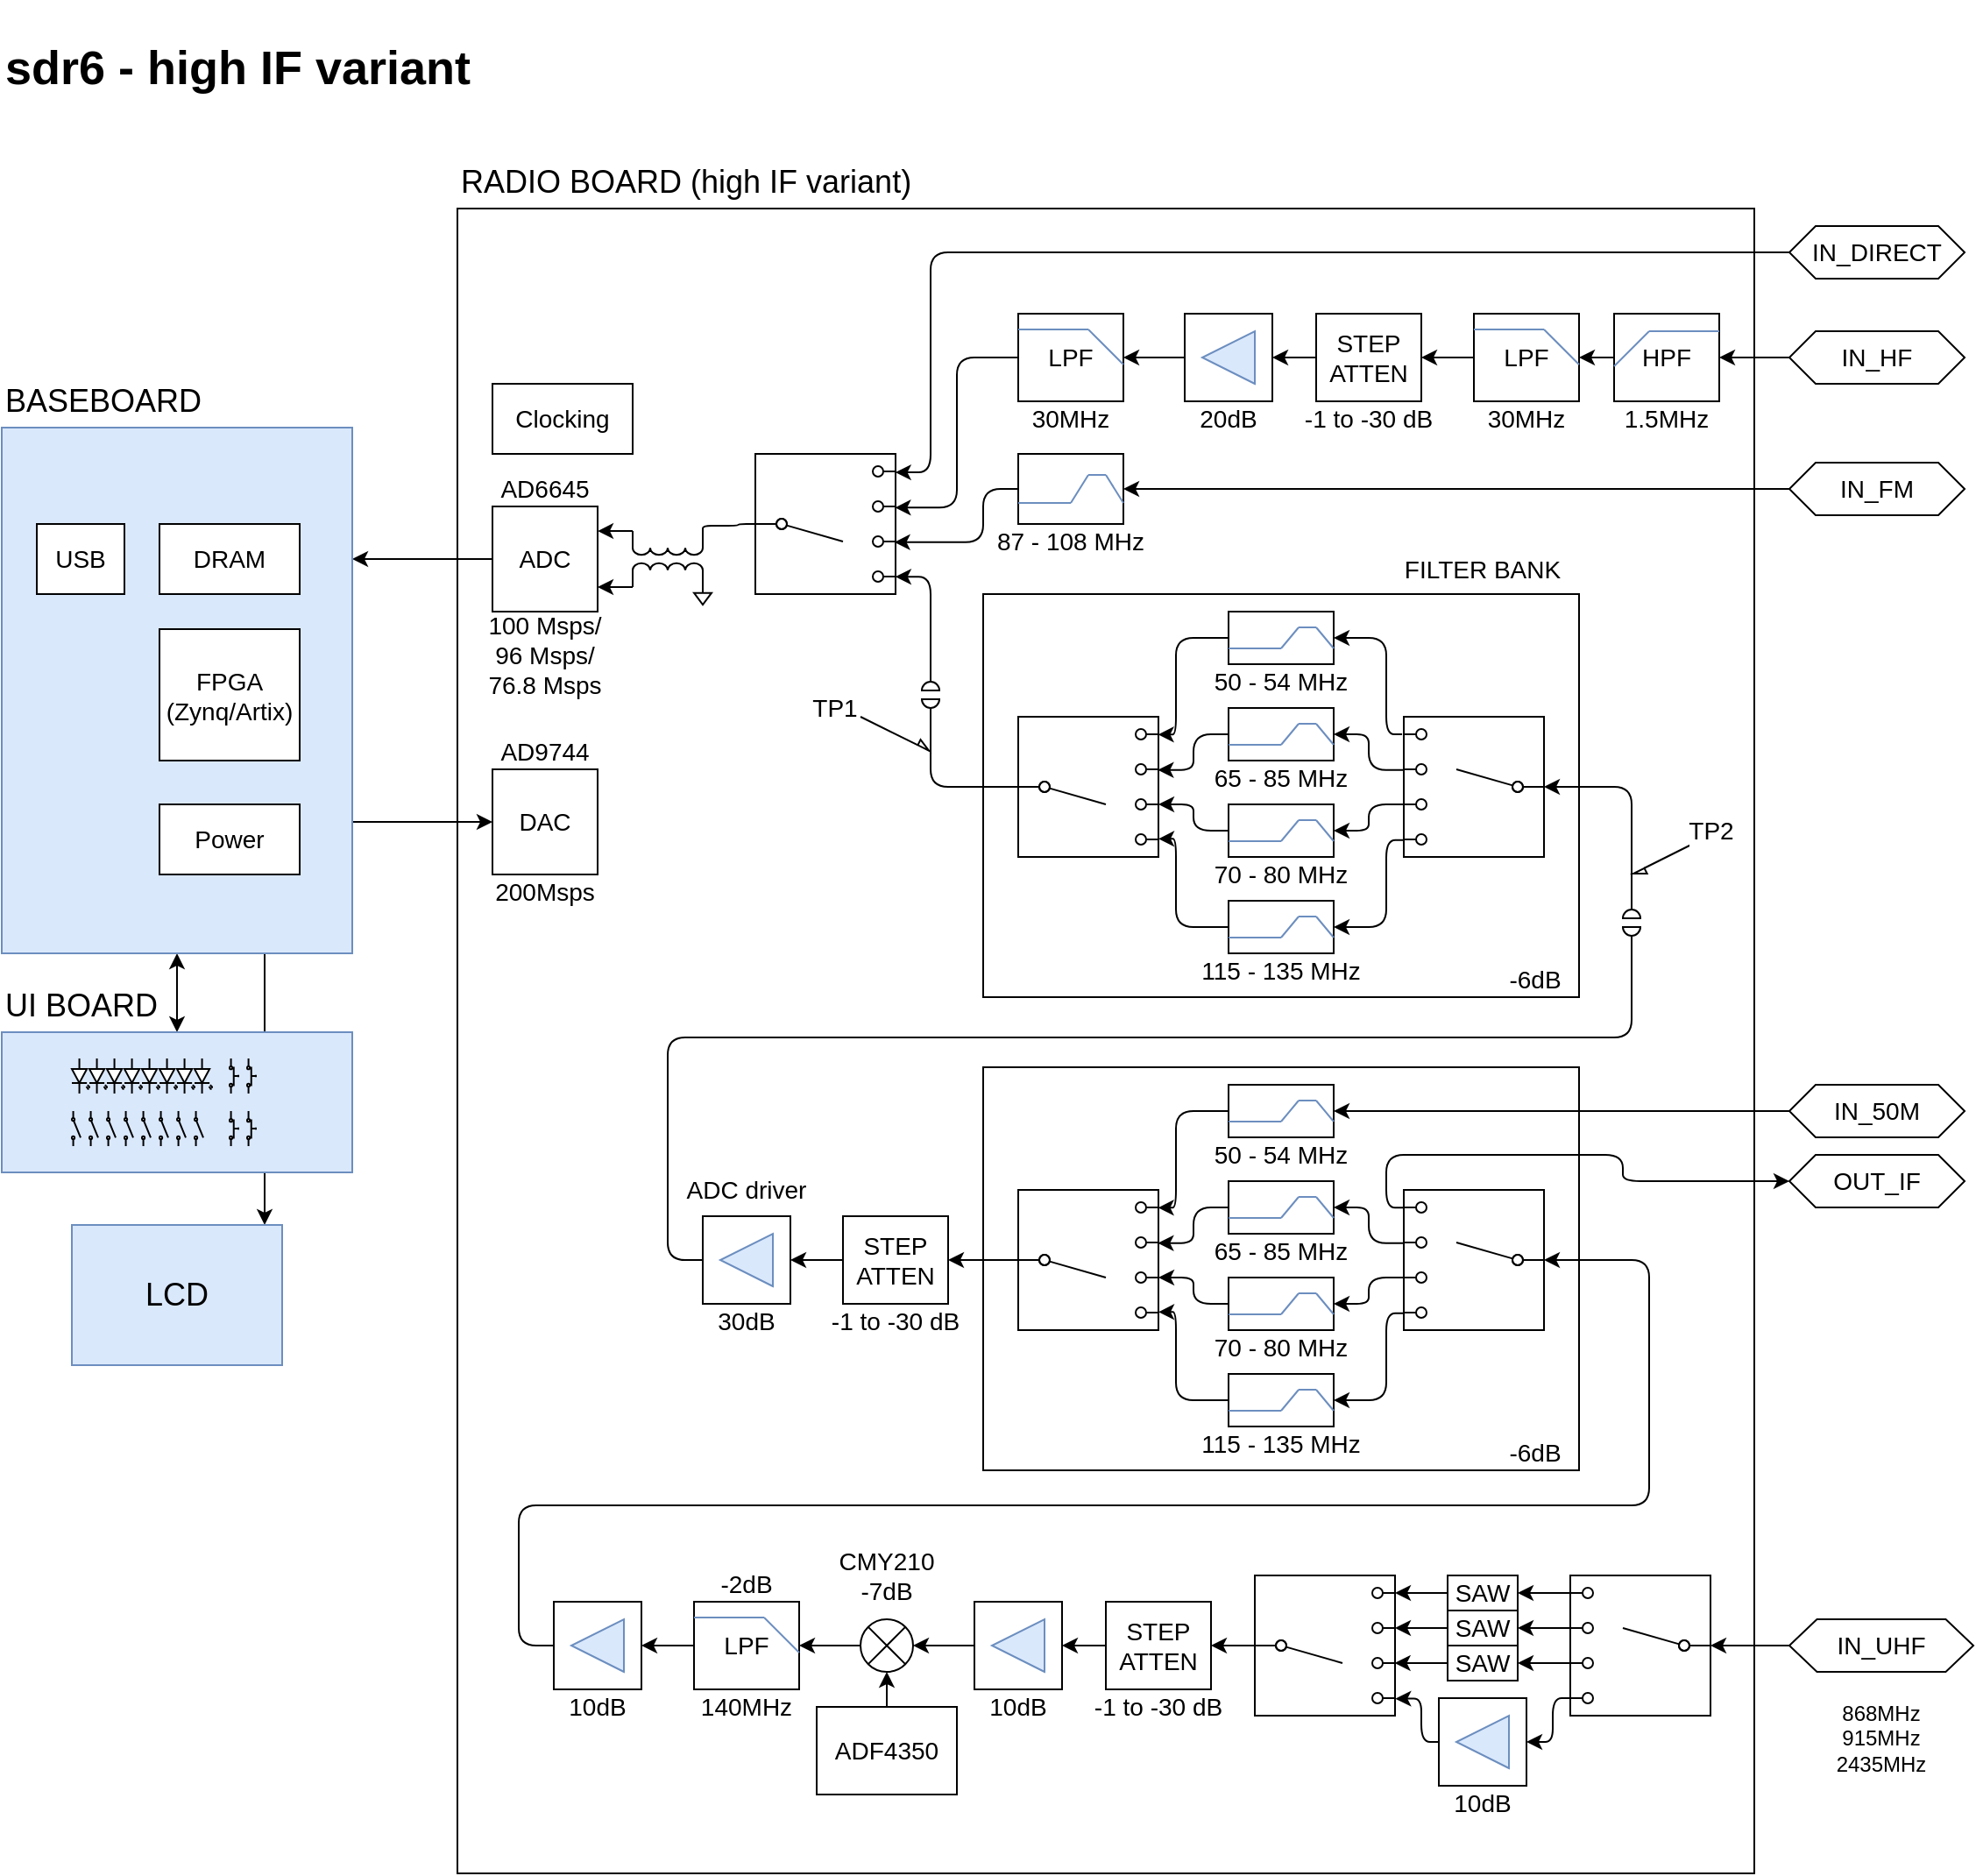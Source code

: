 <mxfile version="12.5.3" type="device"><diagram id="GkqnMzB2aC6eBc_qGjt-" name="Page-1"><mxGraphModel dx="1014" dy="604" grid="1" gridSize="10" guides="1" tooltips="1" connect="1" arrows="1" fold="1" page="1" pageScale="1" pageWidth="1400" pageHeight="1200" math="0" shadow="0"><root><mxCell id="0"/><mxCell id="1" parent="0"/><mxCell id="1uyGcfoZYqDZzbwCEfnw-88" value="" style="rounded=0;whiteSpace=wrap;html=1;fontSize=12;align=left;fillColor=none;" vertex="1" parent="1"><mxGeometry x="340" y="140" width="740" height="950" as="geometry"/></mxCell><mxCell id="1uyGcfoZYqDZzbwCEfnw-2" style="edgeStyle=orthogonalEdgeStyle;rounded=0;orthogonalLoop=1;jettySize=auto;html=1;exitX=0;exitY=0.5;exitDx=0;exitDy=0;entryX=1;entryY=0.25;entryDx=0;entryDy=0;" edge="1" parent="1" source="2zmMG62J2eTrh8thmWzG-10" target="1uyGcfoZYqDZzbwCEfnw-1"><mxGeometry relative="1" as="geometry"/></mxCell><mxCell id="2zmMG62J2eTrh8thmWzG-10" value="ADC" style="rounded=0;whiteSpace=wrap;html=1;fontSize=14;" parent="1" vertex="1"><mxGeometry x="360" y="310" width="60" height="60" as="geometry"/></mxCell><mxCell id="2zmMG62J2eTrh8thmWzG-19" value="" style="group;fontSize=14;direction=north;rotation=180;" parent="1" vertex="1" connectable="0"><mxGeometry x="510" y="280" width="80" height="80" as="geometry"/></mxCell><mxCell id="2zmMG62J2eTrh8thmWzG-20" value="" style="rounded=0;whiteSpace=wrap;html=1;rotation=180;" parent="2zmMG62J2eTrh8thmWzG-19" vertex="1"><mxGeometry width="80" height="80" as="geometry"/></mxCell><mxCell id="2zmMG62J2eTrh8thmWzG-21" value="" style="endArrow=oval;html=1;endFill=0;" parent="2zmMG62J2eTrh8thmWzG-19" edge="1"><mxGeometry width="50" height="50" relative="1" as="geometry"><mxPoint x="80" y="70" as="sourcePoint"/><mxPoint x="70" y="70" as="targetPoint"/></mxGeometry></mxCell><mxCell id="2zmMG62J2eTrh8thmWzG-22" value="" style="endArrow=oval;html=1;endFill=0;" parent="2zmMG62J2eTrh8thmWzG-19" edge="1"><mxGeometry width="50" height="50" relative="1" as="geometry"><mxPoint x="80" y="50" as="sourcePoint"/><mxPoint x="70" y="50" as="targetPoint"/></mxGeometry></mxCell><mxCell id="2zmMG62J2eTrh8thmWzG-23" value="" style="endArrow=oval;html=1;endFill=0;" parent="2zmMG62J2eTrh8thmWzG-19" edge="1"><mxGeometry width="50" height="50" relative="1" as="geometry"><mxPoint x="80" y="30" as="sourcePoint"/><mxPoint x="70" y="30" as="targetPoint"/></mxGeometry></mxCell><mxCell id="2zmMG62J2eTrh8thmWzG-24" value="" style="endArrow=oval;html=1;endFill=0;" parent="2zmMG62J2eTrh8thmWzG-19" edge="1"><mxGeometry width="50" height="50" relative="1" as="geometry"><mxPoint x="80" y="10" as="sourcePoint"/><mxPoint x="70" y="10" as="targetPoint"/></mxGeometry></mxCell><mxCell id="2zmMG62J2eTrh8thmWzG-25" value="" style="endArrow=oval;html=1;endFill=0;" parent="2zmMG62J2eTrh8thmWzG-19" edge="1"><mxGeometry width="50" height="50" relative="1" as="geometry"><mxPoint x="50" y="50" as="sourcePoint"/><mxPoint x="15" y="40" as="targetPoint"/></mxGeometry></mxCell><mxCell id="2zmMG62J2eTrh8thmWzG-26" value="" style="endArrow=oval;html=1;endFill=0;exitX=1;exitY=0.5;exitDx=0;exitDy=0;" parent="2zmMG62J2eTrh8thmWzG-19" source="2zmMG62J2eTrh8thmWzG-20" edge="1"><mxGeometry width="50" height="50" relative="1" as="geometry"><mxPoint x="-15" y="40" as="sourcePoint"/><mxPoint x="15" y="40" as="targetPoint"/></mxGeometry></mxCell><mxCell id="2zmMG62J2eTrh8thmWzG-304" style="edgeStyle=elbowEdgeStyle;rounded=1;orthogonalLoop=1;jettySize=auto;html=1;exitX=1;exitY=0.5;exitDx=0;exitDy=0;entryX=0.002;entryY=0.868;entryDx=0;entryDy=0;entryPerimeter=0;endArrow=classic;endFill=1;fontSize=12;" parent="1" source="2zmMG62J2eTrh8thmWzG-29" target="2zmMG62J2eTrh8thmWzG-20" edge="1"><mxGeometry relative="1" as="geometry"><Array as="points"><mxPoint x="610" y="245"/></Array></mxGeometry></mxCell><mxCell id="2zmMG62J2eTrh8thmWzG-29" value="IN_DIRECT" style="shape=hexagon;perimeter=hexagonPerimeter2;whiteSpace=wrap;html=1;fontSize=14;direction=west;size=0.15;" parent="1" vertex="1"><mxGeometry x="1100" y="150" width="100" height="30" as="geometry"/></mxCell><mxCell id="2zmMG62J2eTrh8thmWzG-44" style="rounded=0;orthogonalLoop=1;jettySize=auto;html=1;exitX=1;exitY=0;exitDx=0;exitDy=0;exitPerimeter=0;entryX=1;entryY=0.234;entryDx=0;entryDy=0;entryPerimeter=0;endArrow=classic;endFill=1;fontSize=14;" parent="1" source="2zmMG62J2eTrh8thmWzG-32" target="2zmMG62J2eTrh8thmWzG-10" edge="1"><mxGeometry relative="1" as="geometry"/></mxCell><mxCell id="2zmMG62J2eTrh8thmWzG-45" style="rounded=0;orthogonalLoop=1;jettySize=auto;html=1;exitX=0;exitY=0;exitDx=0;exitDy=0;exitPerimeter=0;entryX=1;entryY=0.766;entryDx=0;entryDy=0;entryPerimeter=0;endArrow=classic;endFill=1;fontSize=14;" parent="1" source="2zmMG62J2eTrh8thmWzG-32" target="2zmMG62J2eTrh8thmWzG-10" edge="1"><mxGeometry relative="1" as="geometry"/></mxCell><mxCell id="2zmMG62J2eTrh8thmWzG-32" value="" style="pointerEvents=1;verticalLabelPosition=bottom;shadow=0;dashed=0;align=center;fillColor=#ffffff;html=1;verticalAlign=top;strokeWidth=1;shape=mxgraph.electrical.inductors.transformer;direction=north;fontSize=14;" parent="1" vertex="1"><mxGeometry x="440" y="324" width="40" height="32" as="geometry"/></mxCell><mxCell id="2zmMG62J2eTrh8thmWzG-34" value="" style="pointerEvents=1;verticalLabelPosition=bottom;shadow=0;dashed=0;align=center;fillColor=#ffffff;html=1;verticalAlign=top;strokeWidth=1;shape=mxgraph.electrical.signal_sources.signal_ground;fontSize=14;" parent="1" vertex="1"><mxGeometry x="475" y="356" width="10" height="10" as="geometry"/></mxCell><mxCell id="2zmMG62J2eTrh8thmWzG-41" style="edgeStyle=orthogonalEdgeStyle;rounded=1;orthogonalLoop=1;jettySize=auto;html=1;exitX=1;exitY=0.5;exitDx=0;exitDy=0;entryX=1;entryY=1;entryDx=0;entryDy=0;entryPerimeter=0;endArrow=none;endFill=0;fontSize=14;" parent="1" source="2zmMG62J2eTrh8thmWzG-20" target="2zmMG62J2eTrh8thmWzG-32" edge="1"><mxGeometry relative="1" as="geometry"><Array as="points"><mxPoint x="500" y="321"/><mxPoint x="480" y="320"/></Array></mxGeometry></mxCell><mxCell id="2zmMG62J2eTrh8thmWzG-54" value="" style="group" parent="1" vertex="1" connectable="0"><mxGeometry x="660" y="200" width="60" height="50" as="geometry"/></mxCell><mxCell id="2zmMG62J2eTrh8thmWzG-46" value="LPF" style="rounded=0;whiteSpace=wrap;html=1;fontSize=14;" parent="2zmMG62J2eTrh8thmWzG-54" vertex="1"><mxGeometry width="60" height="50" as="geometry"/></mxCell><mxCell id="2zmMG62J2eTrh8thmWzG-47" value="" style="endArrow=none;html=1;fontSize=14;fillColor=#dae8fc;strokeColor=#6c8ebf;" parent="2zmMG62J2eTrh8thmWzG-54" edge="1"><mxGeometry width="50" height="50" relative="1" as="geometry"><mxPoint y="9" as="sourcePoint"/><mxPoint x="40" y="9" as="targetPoint"/></mxGeometry></mxCell><mxCell id="2zmMG62J2eTrh8thmWzG-48" value="" style="endArrow=none;html=1;fontSize=14;fillColor=#dae8fc;strokeColor=#6c8ebf;" parent="2zmMG62J2eTrh8thmWzG-54" edge="1"><mxGeometry width="50" height="50" relative="1" as="geometry"><mxPoint x="40" y="9" as="sourcePoint"/><mxPoint x="60" y="29" as="targetPoint"/></mxGeometry></mxCell><mxCell id="2zmMG62J2eTrh8thmWzG-55" value="" style="group;direction=south;rotation=180;" parent="1" vertex="1" connectable="0"><mxGeometry x="755" y="200" width="50" height="50" as="geometry"/></mxCell><mxCell id="2zmMG62J2eTrh8thmWzG-52" value="" style="rounded=0;whiteSpace=wrap;html=1;fontSize=14;rotation=180;" parent="2zmMG62J2eTrh8thmWzG-55" vertex="1"><mxGeometry width="50" height="50" as="geometry"/></mxCell><mxCell id="2zmMG62J2eTrh8thmWzG-53" value="" style="triangle;whiteSpace=wrap;html=1;fontSize=14;fillColor=#dae8fc;strokeColor=#6c8ebf;rotation=180;" parent="2zmMG62J2eTrh8thmWzG-55" vertex="1"><mxGeometry x="10" y="10" width="30" height="30" as="geometry"/></mxCell><mxCell id="2zmMG62J2eTrh8thmWzG-57" style="edgeStyle=orthogonalEdgeStyle;rounded=1;orthogonalLoop=1;jettySize=auto;html=1;exitX=1;exitY=0.5;exitDx=0;exitDy=0;endArrow=classic;endFill=1;fontSize=14;" parent="1" source="2zmMG62J2eTrh8thmWzG-52" target="2zmMG62J2eTrh8thmWzG-46" edge="1"><mxGeometry relative="1" as="geometry"/></mxCell><mxCell id="2zmMG62J2eTrh8thmWzG-58" value="20dB" style="text;html=1;strokeColor=none;fillColor=none;align=center;verticalAlign=middle;whiteSpace=wrap;rounded=0;fontSize=14;" parent="1" vertex="1"><mxGeometry x="755" y="250" width="50" height="20" as="geometry"/></mxCell><mxCell id="2zmMG62J2eTrh8thmWzG-59" value="30MHz" style="text;html=1;strokeColor=none;fillColor=none;align=center;verticalAlign=middle;whiteSpace=wrap;rounded=0;fontSize=14;" parent="1" vertex="1"><mxGeometry x="660" y="250" width="60" height="20" as="geometry"/></mxCell><mxCell id="2zmMG62J2eTrh8thmWzG-60" value="" style="group" parent="1" vertex="1" connectable="0"><mxGeometry x="920" y="200" width="60" height="50" as="geometry"/></mxCell><mxCell id="2zmMG62J2eTrh8thmWzG-61" value="LPF" style="rounded=0;whiteSpace=wrap;html=1;fontSize=14;" parent="2zmMG62J2eTrh8thmWzG-60" vertex="1"><mxGeometry width="60" height="50" as="geometry"/></mxCell><mxCell id="2zmMG62J2eTrh8thmWzG-62" value="" style="endArrow=none;html=1;fontSize=14;fillColor=#dae8fc;strokeColor=#6c8ebf;" parent="2zmMG62J2eTrh8thmWzG-60" edge="1"><mxGeometry width="50" height="50" relative="1" as="geometry"><mxPoint y="9" as="sourcePoint"/><mxPoint x="40" y="9" as="targetPoint"/></mxGeometry></mxCell><mxCell id="2zmMG62J2eTrh8thmWzG-63" value="" style="endArrow=none;html=1;fontSize=14;fillColor=#dae8fc;strokeColor=#6c8ebf;" parent="2zmMG62J2eTrh8thmWzG-60" edge="1"><mxGeometry width="50" height="50" relative="1" as="geometry"><mxPoint x="40" y="9" as="sourcePoint"/><mxPoint x="60" y="29" as="targetPoint"/></mxGeometry></mxCell><mxCell id="2zmMG62J2eTrh8thmWzG-64" value="30MHz" style="text;html=1;strokeColor=none;fillColor=none;align=center;verticalAlign=middle;whiteSpace=wrap;rounded=0;fontSize=14;" parent="1" vertex="1"><mxGeometry x="920" y="250" width="60" height="20" as="geometry"/></mxCell><mxCell id="1uyGcfoZYqDZzbwCEfnw-86" style="edgeStyle=elbowEdgeStyle;rounded=1;orthogonalLoop=1;jettySize=auto;html=1;exitX=1;exitY=0.5;exitDx=0;exitDy=0;entryX=1;entryY=0.5;entryDx=0;entryDy=0;startArrow=none;startFill=0;fontSize=12;" edge="1" parent="1" source="2zmMG62J2eTrh8thmWzG-66" target="1uyGcfoZYqDZzbwCEfnw-81"><mxGeometry relative="1" as="geometry"/></mxCell><mxCell id="2zmMG62J2eTrh8thmWzG-66" value="IN_HF" style="shape=hexagon;perimeter=hexagonPerimeter2;whiteSpace=wrap;html=1;fontSize=14;direction=west;size=0.15;" parent="1" vertex="1"><mxGeometry x="1100" y="210" width="100" height="30" as="geometry"/></mxCell><mxCell id="2zmMG62J2eTrh8thmWzG-267" value="100 Msps/&lt;br style=&quot;font-size: 14px;&quot;&gt;96 Msps/&lt;br style=&quot;font-size: 14px;&quot;&gt;76.8 Msps" style="text;html=1;strokeColor=none;fillColor=none;align=center;verticalAlign=middle;whiteSpace=wrap;rounded=0;fontSize=14;" parent="1" vertex="1"><mxGeometry x="350" y="370" width="80" height="50" as="geometry"/></mxCell><mxCell id="2zmMG62J2eTrh8thmWzG-303" style="edgeStyle=elbowEdgeStyle;rounded=1;orthogonalLoop=1;jettySize=auto;html=1;exitX=0;exitY=0.5;exitDx=0;exitDy=0;entryX=0.004;entryY=0.617;entryDx=0;entryDy=0;entryPerimeter=0;endArrow=classic;endFill=1;fontSize=12;" parent="1" source="2zmMG62J2eTrh8thmWzG-46" target="2zmMG62J2eTrh8thmWzG-20" edge="1"><mxGeometry relative="1" as="geometry"/></mxCell><mxCell id="2zmMG62J2eTrh8thmWzG-310" value="AD6645" style="text;html=1;strokeColor=none;fillColor=none;align=center;verticalAlign=middle;whiteSpace=wrap;rounded=0;fontSize=14;" parent="1" vertex="1"><mxGeometry x="360" y="290" width="60" height="20" as="geometry"/></mxCell><mxCell id="2zmMG62J2eTrh8thmWzG-311" value="DAC" style="rounded=0;whiteSpace=wrap;html=1;fontSize=14;" parent="1" vertex="1"><mxGeometry x="360" y="460" width="60" height="60" as="geometry"/></mxCell><mxCell id="2zmMG62J2eTrh8thmWzG-312" value="AD9744" style="text;html=1;strokeColor=none;fillColor=none;align=center;verticalAlign=middle;whiteSpace=wrap;rounded=0;fontSize=14;" parent="1" vertex="1"><mxGeometry x="360" y="440" width="60" height="20" as="geometry"/></mxCell><mxCell id="2zmMG62J2eTrh8thmWzG-313" value="200Msps" style="text;html=1;strokeColor=none;fillColor=none;align=center;verticalAlign=middle;whiteSpace=wrap;rounded=0;fontSize=14;" parent="1" vertex="1"><mxGeometry x="350" y="520" width="80" height="20" as="geometry"/></mxCell><mxCell id="ulGzkz8T3yBujaEgHuhz-3" value="" style="group" parent="1" vertex="1" connectable="0"><mxGeometry x="480" y="715" width="50" height="70" as="geometry"/></mxCell><mxCell id="2zmMG62J2eTrh8thmWzG-272" value="" style="group;direction=south;rotation=180;" parent="ulGzkz8T3yBujaEgHuhz-3" vertex="1" connectable="0"><mxGeometry width="50" height="50" as="geometry"/></mxCell><mxCell id="2zmMG62J2eTrh8thmWzG-273" value="" style="rounded=0;whiteSpace=wrap;html=1;fontSize=14;rotation=180;" parent="2zmMG62J2eTrh8thmWzG-272" vertex="1"><mxGeometry width="50" height="50" as="geometry"/></mxCell><mxCell id="2zmMG62J2eTrh8thmWzG-274" value="" style="triangle;whiteSpace=wrap;html=1;fontSize=14;fillColor=#dae8fc;strokeColor=#6c8ebf;rotation=180;" parent="2zmMG62J2eTrh8thmWzG-272" vertex="1"><mxGeometry x="10" y="10" width="30" height="30" as="geometry"/></mxCell><mxCell id="2zmMG62J2eTrh8thmWzG-276" value="30dB" style="text;html=1;strokeColor=none;fillColor=none;align=center;verticalAlign=middle;whiteSpace=wrap;rounded=0;fontSize=14;" parent="ulGzkz8T3yBujaEgHuhz-3" vertex="1"><mxGeometry y="50" width="50" height="20" as="geometry"/></mxCell><mxCell id="ulGzkz8T3yBujaEgHuhz-126" style="edgeStyle=elbowEdgeStyle;rounded=1;orthogonalLoop=1;jettySize=auto;html=1;exitX=0;exitY=0.5;exitDx=0;exitDy=0;entryX=0.009;entryY=0.37;entryDx=0;entryDy=0;entryPerimeter=0;fontSize=14;" parent="1" source="ulGzkz8T3yBujaEgHuhz-120" target="2zmMG62J2eTrh8thmWzG-20" edge="1"><mxGeometry relative="1" as="geometry"><Array as="points"><mxPoint x="640" y="310"/></Array></mxGeometry></mxCell><mxCell id="ulGzkz8T3yBujaEgHuhz-128" style="edgeStyle=elbowEdgeStyle;rounded=1;orthogonalLoop=1;jettySize=auto;html=1;exitX=1;exitY=0.5;exitDx=0;exitDy=0;fontSize=14;entryX=1;entryY=0.5;entryDx=0;entryDy=0;" parent="1" source="ulGzkz8T3yBujaEgHuhz-127" target="ulGzkz8T3yBujaEgHuhz-120" edge="1"><mxGeometry relative="1" as="geometry"><mxPoint x="760" y="300.333" as="targetPoint"/></mxGeometry></mxCell><mxCell id="ulGzkz8T3yBujaEgHuhz-127" value="IN_FM" style="shape=hexagon;perimeter=hexagonPerimeter2;whiteSpace=wrap;html=1;fontSize=14;direction=west;size=0.15;" parent="1" vertex="1"><mxGeometry x="1100" y="285" width="100" height="30" as="geometry"/></mxCell><mxCell id="ulGzkz8T3yBujaEgHuhz-119" value="" style="group" parent="1" vertex="1" connectable="0"><mxGeometry x="660" y="280" width="60" height="40" as="geometry"/></mxCell><mxCell id="ulGzkz8T3yBujaEgHuhz-120" value="" style="rounded=0;whiteSpace=wrap;html=1;fontSize=14;" parent="ulGzkz8T3yBujaEgHuhz-119" vertex="1"><mxGeometry width="60" height="40" as="geometry"/></mxCell><mxCell id="ulGzkz8T3yBujaEgHuhz-121" value="" style="endArrow=none;html=1;fontSize=14;fillColor=#dae8fc;strokeColor=#6c8ebf;" parent="ulGzkz8T3yBujaEgHuhz-119" edge="1"><mxGeometry width="50" height="50" relative="1" as="geometry"><mxPoint x="40" y="12" as="sourcePoint"/><mxPoint x="50" y="12" as="targetPoint"/></mxGeometry></mxCell><mxCell id="ulGzkz8T3yBujaEgHuhz-122" value="" style="endArrow=none;html=1;fontSize=14;fillColor=#dae8fc;strokeColor=#6c8ebf;" parent="ulGzkz8T3yBujaEgHuhz-119" edge="1"><mxGeometry width="50" height="50" relative="1" as="geometry"><mxPoint x="50" y="12" as="sourcePoint"/><mxPoint x="60" y="28" as="targetPoint"/></mxGeometry></mxCell><mxCell id="ulGzkz8T3yBujaEgHuhz-123" value="" style="endArrow=none;html=1;fontSize=14;fillColor=#dae8fc;strokeColor=#6c8ebf;" parent="ulGzkz8T3yBujaEgHuhz-119" edge="1"><mxGeometry width="50" height="50" relative="1" as="geometry"><mxPoint x="40" y="12" as="sourcePoint"/><mxPoint x="30" y="28" as="targetPoint"/></mxGeometry></mxCell><mxCell id="ulGzkz8T3yBujaEgHuhz-124" value="" style="endArrow=none;html=1;fontSize=14;fillColor=#dae8fc;strokeColor=#6c8ebf;" parent="ulGzkz8T3yBujaEgHuhz-119" edge="1"><mxGeometry width="50" height="50" relative="1" as="geometry"><mxPoint y="28" as="sourcePoint"/><mxPoint x="30" y="28" as="targetPoint"/></mxGeometry></mxCell><mxCell id="ulGzkz8T3yBujaEgHuhz-125" value="&lt;p style=&quot;line-height: 120%&quot;&gt;87 - 108 MHz&lt;/p&gt;" style="text;html=1;strokeColor=none;fillColor=none;align=center;verticalAlign=middle;whiteSpace=wrap;rounded=0;fontSize=14;" parent="1" vertex="1"><mxGeometry x="640" y="320" width="100" height="20" as="geometry"/></mxCell><mxCell id="ulGzkz8T3yBujaEgHuhz-133" value="" style="group" parent="1" vertex="1" connectable="0"><mxGeometry x="640" y="360" width="340" height="230" as="geometry"/></mxCell><mxCell id="ulGzkz8T3yBujaEgHuhz-49" value="" style="rounded=0;whiteSpace=wrap;html=1;fontSize=14;" parent="ulGzkz8T3yBujaEgHuhz-133" vertex="1"><mxGeometry width="340" height="230" as="geometry"/></mxCell><mxCell id="ulGzkz8T3yBujaEgHuhz-6" value="" style="group;fontSize=14;direction=north;rotation=180;" parent="ulGzkz8T3yBujaEgHuhz-133" vertex="1" connectable="0"><mxGeometry x="20" y="70" width="80" height="80" as="geometry"/></mxCell><mxCell id="ulGzkz8T3yBujaEgHuhz-7" value="" style="rounded=0;whiteSpace=wrap;html=1;rotation=180;" parent="ulGzkz8T3yBujaEgHuhz-6" vertex="1"><mxGeometry width="80" height="80" as="geometry"/></mxCell><mxCell id="ulGzkz8T3yBujaEgHuhz-8" value="" style="endArrow=oval;html=1;endFill=0;" parent="ulGzkz8T3yBujaEgHuhz-6" edge="1"><mxGeometry width="50" height="50" relative="1" as="geometry"><mxPoint x="80" y="70" as="sourcePoint"/><mxPoint x="70" y="70" as="targetPoint"/></mxGeometry></mxCell><mxCell id="ulGzkz8T3yBujaEgHuhz-9" value="" style="endArrow=oval;html=1;endFill=0;" parent="ulGzkz8T3yBujaEgHuhz-6" edge="1"><mxGeometry width="50" height="50" relative="1" as="geometry"><mxPoint x="80" y="50" as="sourcePoint"/><mxPoint x="70" y="50" as="targetPoint"/></mxGeometry></mxCell><mxCell id="ulGzkz8T3yBujaEgHuhz-10" value="" style="endArrow=oval;html=1;endFill=0;" parent="ulGzkz8T3yBujaEgHuhz-6" edge="1"><mxGeometry width="50" height="50" relative="1" as="geometry"><mxPoint x="80" y="30" as="sourcePoint"/><mxPoint x="70" y="30" as="targetPoint"/></mxGeometry></mxCell><mxCell id="ulGzkz8T3yBujaEgHuhz-11" value="" style="endArrow=oval;html=1;endFill=0;" parent="ulGzkz8T3yBujaEgHuhz-6" edge="1"><mxGeometry width="50" height="50" relative="1" as="geometry"><mxPoint x="80" y="10" as="sourcePoint"/><mxPoint x="70" y="10" as="targetPoint"/></mxGeometry></mxCell><mxCell id="ulGzkz8T3yBujaEgHuhz-12" value="" style="endArrow=oval;html=1;endFill=0;" parent="ulGzkz8T3yBujaEgHuhz-6" edge="1"><mxGeometry width="50" height="50" relative="1" as="geometry"><mxPoint x="50" y="50" as="sourcePoint"/><mxPoint x="15" y="40" as="targetPoint"/></mxGeometry></mxCell><mxCell id="ulGzkz8T3yBujaEgHuhz-13" value="" style="endArrow=oval;html=1;endFill=0;exitX=1;exitY=0.5;exitDx=0;exitDy=0;" parent="ulGzkz8T3yBujaEgHuhz-6" source="ulGzkz8T3yBujaEgHuhz-7" edge="1"><mxGeometry width="50" height="50" relative="1" as="geometry"><mxPoint x="-15" y="40" as="sourcePoint"/><mxPoint x="15" y="40" as="targetPoint"/></mxGeometry></mxCell><mxCell id="ulGzkz8T3yBujaEgHuhz-14" value="" style="group" parent="ulGzkz8T3yBujaEgHuhz-133" vertex="1" connectable="0"><mxGeometry x="120" y="10" width="100" height="50" as="geometry"/></mxCell><mxCell id="2zmMG62J2eTrh8thmWzG-286" value="" style="group" parent="ulGzkz8T3yBujaEgHuhz-14" vertex="1" connectable="0"><mxGeometry x="20" width="60" height="30" as="geometry"/></mxCell><mxCell id="2zmMG62J2eTrh8thmWzG-287" value="" style="rounded=0;whiteSpace=wrap;html=1;fontSize=14;" parent="2zmMG62J2eTrh8thmWzG-286" vertex="1"><mxGeometry width="60" height="30" as="geometry"/></mxCell><mxCell id="2zmMG62J2eTrh8thmWzG-288" value="" style="endArrow=none;html=1;fontSize=14;fillColor=#dae8fc;strokeColor=#6c8ebf;" parent="2zmMG62J2eTrh8thmWzG-286" edge="1"><mxGeometry width="50" height="50" relative="1" as="geometry"><mxPoint x="40" y="9" as="sourcePoint"/><mxPoint x="50" y="9" as="targetPoint"/></mxGeometry></mxCell><mxCell id="2zmMG62J2eTrh8thmWzG-289" value="" style="endArrow=none;html=1;fontSize=14;fillColor=#dae8fc;strokeColor=#6c8ebf;" parent="2zmMG62J2eTrh8thmWzG-286" edge="1"><mxGeometry width="50" height="50" relative="1" as="geometry"><mxPoint x="50" y="9" as="sourcePoint"/><mxPoint x="60" y="21" as="targetPoint"/></mxGeometry></mxCell><mxCell id="2zmMG62J2eTrh8thmWzG-290" value="" style="endArrow=none;html=1;fontSize=14;fillColor=#dae8fc;strokeColor=#6c8ebf;" parent="2zmMG62J2eTrh8thmWzG-286" edge="1"><mxGeometry width="50" height="50" relative="1" as="geometry"><mxPoint x="40" y="9" as="sourcePoint"/><mxPoint x="30" y="21" as="targetPoint"/></mxGeometry></mxCell><mxCell id="2zmMG62J2eTrh8thmWzG-291" value="" style="endArrow=none;html=1;fontSize=14;fillColor=#dae8fc;strokeColor=#6c8ebf;" parent="2zmMG62J2eTrh8thmWzG-286" edge="1"><mxGeometry width="50" height="50" relative="1" as="geometry"><mxPoint y="21" as="sourcePoint"/><mxPoint x="30" y="21" as="targetPoint"/></mxGeometry></mxCell><mxCell id="2zmMG62J2eTrh8thmWzG-305" value="&lt;p style=&quot;line-height: 120%&quot;&gt;50 - 54 MHz&lt;/p&gt;" style="text;html=1;strokeColor=none;fillColor=none;align=center;verticalAlign=middle;whiteSpace=wrap;rounded=0;fontSize=14;" parent="ulGzkz8T3yBujaEgHuhz-14" vertex="1"><mxGeometry y="30" width="100" height="20" as="geometry"/></mxCell><mxCell id="ulGzkz8T3yBujaEgHuhz-15" value="" style="group" parent="ulGzkz8T3yBujaEgHuhz-133" vertex="1" connectable="0"><mxGeometry x="120" y="65" width="100" height="50" as="geometry"/></mxCell><mxCell id="ulGzkz8T3yBujaEgHuhz-16" value="" style="group" parent="ulGzkz8T3yBujaEgHuhz-15" vertex="1" connectable="0"><mxGeometry x="20" width="60" height="30" as="geometry"/></mxCell><mxCell id="ulGzkz8T3yBujaEgHuhz-17" value="" style="rounded=0;whiteSpace=wrap;html=1;fontSize=14;" parent="ulGzkz8T3yBujaEgHuhz-16" vertex="1"><mxGeometry width="60" height="30" as="geometry"/></mxCell><mxCell id="ulGzkz8T3yBujaEgHuhz-18" value="" style="endArrow=none;html=1;fontSize=14;fillColor=#dae8fc;strokeColor=#6c8ebf;" parent="ulGzkz8T3yBujaEgHuhz-16" edge="1"><mxGeometry width="50" height="50" relative="1" as="geometry"><mxPoint x="40" y="9" as="sourcePoint"/><mxPoint x="50" y="9" as="targetPoint"/></mxGeometry></mxCell><mxCell id="ulGzkz8T3yBujaEgHuhz-19" value="" style="endArrow=none;html=1;fontSize=14;fillColor=#dae8fc;strokeColor=#6c8ebf;" parent="ulGzkz8T3yBujaEgHuhz-16" edge="1"><mxGeometry width="50" height="50" relative="1" as="geometry"><mxPoint x="50" y="9" as="sourcePoint"/><mxPoint x="60" y="21" as="targetPoint"/></mxGeometry></mxCell><mxCell id="ulGzkz8T3yBujaEgHuhz-20" value="" style="endArrow=none;html=1;fontSize=14;fillColor=#dae8fc;strokeColor=#6c8ebf;" parent="ulGzkz8T3yBujaEgHuhz-16" edge="1"><mxGeometry width="50" height="50" relative="1" as="geometry"><mxPoint x="40" y="9" as="sourcePoint"/><mxPoint x="30" y="21" as="targetPoint"/></mxGeometry></mxCell><mxCell id="ulGzkz8T3yBujaEgHuhz-21" value="" style="endArrow=none;html=1;fontSize=14;fillColor=#dae8fc;strokeColor=#6c8ebf;" parent="ulGzkz8T3yBujaEgHuhz-16" edge="1"><mxGeometry width="50" height="50" relative="1" as="geometry"><mxPoint y="21" as="sourcePoint"/><mxPoint x="30" y="21" as="targetPoint"/></mxGeometry></mxCell><mxCell id="ulGzkz8T3yBujaEgHuhz-22" value="&lt;p style=&quot;line-height: 120%&quot;&gt;65 - 85 MHz&lt;/p&gt;" style="text;html=1;strokeColor=none;fillColor=none;align=center;verticalAlign=middle;whiteSpace=wrap;rounded=0;fontSize=14;" parent="ulGzkz8T3yBujaEgHuhz-15" vertex="1"><mxGeometry y="30" width="100" height="20" as="geometry"/></mxCell><mxCell id="ulGzkz8T3yBujaEgHuhz-23" value="" style="group" parent="ulGzkz8T3yBujaEgHuhz-133" vertex="1" connectable="0"><mxGeometry x="120" y="120" width="100" height="50" as="geometry"/></mxCell><mxCell id="ulGzkz8T3yBujaEgHuhz-24" value="" style="group" parent="ulGzkz8T3yBujaEgHuhz-23" vertex="1" connectable="0"><mxGeometry x="20" width="60" height="30" as="geometry"/></mxCell><mxCell id="ulGzkz8T3yBujaEgHuhz-25" value="" style="rounded=0;whiteSpace=wrap;html=1;fontSize=14;" parent="ulGzkz8T3yBujaEgHuhz-24" vertex="1"><mxGeometry width="60" height="30" as="geometry"/></mxCell><mxCell id="ulGzkz8T3yBujaEgHuhz-26" value="" style="endArrow=none;html=1;fontSize=14;fillColor=#dae8fc;strokeColor=#6c8ebf;" parent="ulGzkz8T3yBujaEgHuhz-24" edge="1"><mxGeometry width="50" height="50" relative="1" as="geometry"><mxPoint x="40" y="9" as="sourcePoint"/><mxPoint x="50" y="9" as="targetPoint"/></mxGeometry></mxCell><mxCell id="ulGzkz8T3yBujaEgHuhz-27" value="" style="endArrow=none;html=1;fontSize=14;fillColor=#dae8fc;strokeColor=#6c8ebf;" parent="ulGzkz8T3yBujaEgHuhz-24" edge="1"><mxGeometry width="50" height="50" relative="1" as="geometry"><mxPoint x="50" y="9" as="sourcePoint"/><mxPoint x="60" y="21" as="targetPoint"/></mxGeometry></mxCell><mxCell id="ulGzkz8T3yBujaEgHuhz-28" value="" style="endArrow=none;html=1;fontSize=14;fillColor=#dae8fc;strokeColor=#6c8ebf;" parent="ulGzkz8T3yBujaEgHuhz-24" edge="1"><mxGeometry width="50" height="50" relative="1" as="geometry"><mxPoint x="40" y="9" as="sourcePoint"/><mxPoint x="30" y="21" as="targetPoint"/></mxGeometry></mxCell><mxCell id="ulGzkz8T3yBujaEgHuhz-29" value="" style="endArrow=none;html=1;fontSize=14;fillColor=#dae8fc;strokeColor=#6c8ebf;" parent="ulGzkz8T3yBujaEgHuhz-24" edge="1"><mxGeometry width="50" height="50" relative="1" as="geometry"><mxPoint y="21" as="sourcePoint"/><mxPoint x="30" y="21" as="targetPoint"/></mxGeometry></mxCell><mxCell id="ulGzkz8T3yBujaEgHuhz-30" value="&lt;p style=&quot;line-height: 120%&quot;&gt;70 - 80 MHz&lt;/p&gt;" style="text;html=1;strokeColor=none;fillColor=none;align=center;verticalAlign=middle;whiteSpace=wrap;rounded=0;fontSize=14;" parent="ulGzkz8T3yBujaEgHuhz-23" vertex="1"><mxGeometry y="30" width="100" height="20" as="geometry"/></mxCell><mxCell id="ulGzkz8T3yBujaEgHuhz-39" value="" style="group;fontSize=14;direction=north;rotation=0;" parent="ulGzkz8T3yBujaEgHuhz-133" vertex="1" connectable="0"><mxGeometry x="240" y="70" width="80" height="80" as="geometry"/></mxCell><mxCell id="ulGzkz8T3yBujaEgHuhz-40" value="" style="rounded=0;whiteSpace=wrap;html=1;rotation=0;" parent="ulGzkz8T3yBujaEgHuhz-39" vertex="1"><mxGeometry width="80" height="80" as="geometry"/></mxCell><mxCell id="ulGzkz8T3yBujaEgHuhz-41" value="" style="endArrow=oval;html=1;endFill=0;" parent="ulGzkz8T3yBujaEgHuhz-39" edge="1"><mxGeometry width="50" height="50" relative="1" as="geometry"><mxPoint y="10" as="sourcePoint"/><mxPoint x="10" y="10" as="targetPoint"/></mxGeometry></mxCell><mxCell id="ulGzkz8T3yBujaEgHuhz-42" value="" style="endArrow=oval;html=1;endFill=0;" parent="ulGzkz8T3yBujaEgHuhz-39" edge="1"><mxGeometry width="50" height="50" relative="1" as="geometry"><mxPoint y="30" as="sourcePoint"/><mxPoint x="10" y="30" as="targetPoint"/></mxGeometry></mxCell><mxCell id="ulGzkz8T3yBujaEgHuhz-43" value="" style="endArrow=oval;html=1;endFill=0;" parent="ulGzkz8T3yBujaEgHuhz-39" edge="1"><mxGeometry width="50" height="50" relative="1" as="geometry"><mxPoint y="50" as="sourcePoint"/><mxPoint x="10" y="50" as="targetPoint"/></mxGeometry></mxCell><mxCell id="ulGzkz8T3yBujaEgHuhz-44" value="" style="endArrow=oval;html=1;endFill=0;" parent="ulGzkz8T3yBujaEgHuhz-39" edge="1"><mxGeometry width="50" height="50" relative="1" as="geometry"><mxPoint y="70" as="sourcePoint"/><mxPoint x="10" y="70" as="targetPoint"/></mxGeometry></mxCell><mxCell id="ulGzkz8T3yBujaEgHuhz-45" value="" style="endArrow=oval;html=1;endFill=0;" parent="ulGzkz8T3yBujaEgHuhz-39" edge="1"><mxGeometry width="50" height="50" relative="1" as="geometry"><mxPoint x="30" y="30" as="sourcePoint"/><mxPoint x="65" y="40" as="targetPoint"/></mxGeometry></mxCell><mxCell id="ulGzkz8T3yBujaEgHuhz-46" value="" style="endArrow=oval;html=1;endFill=0;exitX=1;exitY=0.5;exitDx=0;exitDy=0;" parent="ulGzkz8T3yBujaEgHuhz-39" source="ulGzkz8T3yBujaEgHuhz-40" edge="1"><mxGeometry width="50" height="50" relative="1" as="geometry"><mxPoint x="95" y="40" as="sourcePoint"/><mxPoint x="65" y="40" as="targetPoint"/></mxGeometry></mxCell><mxCell id="ulGzkz8T3yBujaEgHuhz-50" style="edgeStyle=elbowEdgeStyle;rounded=1;orthogonalLoop=1;jettySize=auto;html=1;exitX=0;exitY=0.5;exitDx=0;exitDy=0;entryX=0.003;entryY=0.873;entryDx=0;entryDy=0;entryPerimeter=0;fontSize=14;" parent="ulGzkz8T3yBujaEgHuhz-133" source="2zmMG62J2eTrh8thmWzG-287" target="ulGzkz8T3yBujaEgHuhz-7" edge="1"><mxGeometry relative="1" as="geometry"><Array as="points"><mxPoint x="110" y="60"/><mxPoint x="120" y="60"/></Array></mxGeometry></mxCell><mxCell id="ulGzkz8T3yBujaEgHuhz-51" style="edgeStyle=elbowEdgeStyle;rounded=1;orthogonalLoop=1;jettySize=auto;html=1;exitX=0;exitY=0.5;exitDx=0;exitDy=0;entryX=0.004;entryY=0.621;entryDx=0;entryDy=0;entryPerimeter=0;fontSize=14;" parent="ulGzkz8T3yBujaEgHuhz-133" source="ulGzkz8T3yBujaEgHuhz-17" target="ulGzkz8T3yBujaEgHuhz-7" edge="1"><mxGeometry relative="1" as="geometry"/></mxCell><mxCell id="ulGzkz8T3yBujaEgHuhz-52" style="edgeStyle=elbowEdgeStyle;rounded=1;orthogonalLoop=1;jettySize=auto;html=1;exitX=0;exitY=0.5;exitDx=0;exitDy=0;fontSize=14;" parent="ulGzkz8T3yBujaEgHuhz-133" source="ulGzkz8T3yBujaEgHuhz-25" edge="1"><mxGeometry relative="1" as="geometry"><mxPoint x="100" y="120" as="targetPoint"/></mxGeometry></mxCell><mxCell id="ulGzkz8T3yBujaEgHuhz-53" style="edgeStyle=elbowEdgeStyle;rounded=1;orthogonalLoop=1;jettySize=auto;html=1;exitX=0;exitY=0.5;exitDx=0;exitDy=0;entryX=0;entryY=0.129;entryDx=0;entryDy=0;entryPerimeter=0;fontSize=14;" parent="ulGzkz8T3yBujaEgHuhz-133" source="ulGzkz8T3yBujaEgHuhz-33" target="ulGzkz8T3yBujaEgHuhz-7" edge="1"><mxGeometry relative="1" as="geometry"><Array as="points"><mxPoint x="110" y="150"/></Array></mxGeometry></mxCell><mxCell id="ulGzkz8T3yBujaEgHuhz-54" style="edgeStyle=elbowEdgeStyle;rounded=1;orthogonalLoop=1;jettySize=auto;html=1;exitX=-0.012;exitY=0.125;exitDx=0;exitDy=0;entryX=1;entryY=0.5;entryDx=0;entryDy=0;fontSize=14;exitPerimeter=0;" parent="ulGzkz8T3yBujaEgHuhz-133" source="ulGzkz8T3yBujaEgHuhz-40" target="2zmMG62J2eTrh8thmWzG-287" edge="1"><mxGeometry relative="1" as="geometry"><Array as="points"><mxPoint x="230" y="50"/></Array></mxGeometry></mxCell><mxCell id="ulGzkz8T3yBujaEgHuhz-55" style="edgeStyle=elbowEdgeStyle;rounded=1;orthogonalLoop=1;jettySize=auto;html=1;exitX=-0.004;exitY=0.379;exitDx=0;exitDy=0;entryX=1;entryY=0.5;entryDx=0;entryDy=0;fontSize=14;exitPerimeter=0;" parent="ulGzkz8T3yBujaEgHuhz-133" source="ulGzkz8T3yBujaEgHuhz-40" target="ulGzkz8T3yBujaEgHuhz-17" edge="1"><mxGeometry relative="1" as="geometry"/></mxCell><mxCell id="ulGzkz8T3yBujaEgHuhz-56" style="edgeStyle=elbowEdgeStyle;rounded=1;orthogonalLoop=1;jettySize=auto;html=1;exitX=0.004;exitY=0.625;exitDx=0;exitDy=0;entryX=1;entryY=0.5;entryDx=0;entryDy=0;fontSize=14;exitPerimeter=0;" parent="ulGzkz8T3yBujaEgHuhz-133" source="ulGzkz8T3yBujaEgHuhz-40" target="ulGzkz8T3yBujaEgHuhz-25" edge="1"><mxGeometry relative="1" as="geometry"/></mxCell><mxCell id="ulGzkz8T3yBujaEgHuhz-57" style="edgeStyle=elbowEdgeStyle;rounded=1;orthogonalLoop=1;jettySize=auto;html=1;exitX=0.004;exitY=0.879;exitDx=0;exitDy=0;entryX=1;entryY=0.5;entryDx=0;entryDy=0;fontSize=14;exitPerimeter=0;" parent="ulGzkz8T3yBujaEgHuhz-133" source="ulGzkz8T3yBujaEgHuhz-40" target="ulGzkz8T3yBujaEgHuhz-33" edge="1"><mxGeometry relative="1" as="geometry"><Array as="points"><mxPoint x="230" y="160"/></Array></mxGeometry></mxCell><mxCell id="ulGzkz8T3yBujaEgHuhz-31" value="" style="group" parent="ulGzkz8T3yBujaEgHuhz-133" vertex="1" connectable="0"><mxGeometry x="120" y="175" width="100" height="50" as="geometry"/></mxCell><mxCell id="ulGzkz8T3yBujaEgHuhz-32" value="" style="group" parent="ulGzkz8T3yBujaEgHuhz-31" vertex="1" connectable="0"><mxGeometry x="20" width="60" height="30" as="geometry"/></mxCell><mxCell id="ulGzkz8T3yBujaEgHuhz-33" value="" style="rounded=0;whiteSpace=wrap;html=1;fontSize=14;" parent="ulGzkz8T3yBujaEgHuhz-32" vertex="1"><mxGeometry width="60" height="30" as="geometry"/></mxCell><mxCell id="ulGzkz8T3yBujaEgHuhz-34" value="" style="endArrow=none;html=1;fontSize=14;fillColor=#dae8fc;strokeColor=#6c8ebf;" parent="ulGzkz8T3yBujaEgHuhz-32" edge="1"><mxGeometry width="50" height="50" relative="1" as="geometry"><mxPoint x="40" y="9" as="sourcePoint"/><mxPoint x="50" y="9" as="targetPoint"/></mxGeometry></mxCell><mxCell id="ulGzkz8T3yBujaEgHuhz-35" value="" style="endArrow=none;html=1;fontSize=14;fillColor=#dae8fc;strokeColor=#6c8ebf;" parent="ulGzkz8T3yBujaEgHuhz-32" edge="1"><mxGeometry width="50" height="50" relative="1" as="geometry"><mxPoint x="50" y="9" as="sourcePoint"/><mxPoint x="60" y="21" as="targetPoint"/></mxGeometry></mxCell><mxCell id="ulGzkz8T3yBujaEgHuhz-36" value="" style="endArrow=none;html=1;fontSize=14;fillColor=#dae8fc;strokeColor=#6c8ebf;" parent="ulGzkz8T3yBujaEgHuhz-32" edge="1"><mxGeometry width="50" height="50" relative="1" as="geometry"><mxPoint x="40" y="9" as="sourcePoint"/><mxPoint x="30" y="21" as="targetPoint"/></mxGeometry></mxCell><mxCell id="ulGzkz8T3yBujaEgHuhz-37" value="" style="endArrow=none;html=1;fontSize=14;fillColor=#dae8fc;strokeColor=#6c8ebf;" parent="ulGzkz8T3yBujaEgHuhz-32" edge="1"><mxGeometry width="50" height="50" relative="1" as="geometry"><mxPoint y="21" as="sourcePoint"/><mxPoint x="30" y="21" as="targetPoint"/></mxGeometry></mxCell><mxCell id="ulGzkz8T3yBujaEgHuhz-38" value="&lt;p style=&quot;line-height: 120%&quot;&gt;115 - 135 MHz&lt;/p&gt;" style="text;html=1;strokeColor=none;fillColor=none;align=center;verticalAlign=middle;whiteSpace=wrap;rounded=0;fontSize=14;" parent="ulGzkz8T3yBujaEgHuhz-31" vertex="1"><mxGeometry y="30" width="100" height="20" as="geometry"/></mxCell><mxCell id="ulGzkz8T3yBujaEgHuhz-299" value="-6dB" style="text;html=1;strokeColor=none;fillColor=none;align=center;verticalAlign=middle;whiteSpace=wrap;rounded=0;fontSize=14;" parent="ulGzkz8T3yBujaEgHuhz-133" vertex="1"><mxGeometry x="290" y="210" width="50" height="20" as="geometry"/></mxCell><mxCell id="ulGzkz8T3yBujaEgHuhz-58" style="edgeStyle=elbowEdgeStyle;rounded=1;orthogonalLoop=1;jettySize=auto;html=1;exitX=1;exitY=0.5;exitDx=0;exitDy=0;fontSize=14;entryX=0.001;entryY=0.124;entryDx=0;entryDy=0;entryPerimeter=0;" parent="1" source="ulGzkz8T3yBujaEgHuhz-7" target="2zmMG62J2eTrh8thmWzG-20" edge="1"><mxGeometry relative="1" as="geometry"><mxPoint x="590" y="350" as="targetPoint"/><Array as="points"><mxPoint x="610" y="390"/></Array></mxGeometry></mxCell><mxCell id="ulGzkz8T3yBujaEgHuhz-254" style="edgeStyle=orthogonalEdgeStyle;rounded=1;orthogonalLoop=1;jettySize=auto;html=1;exitX=0;exitY=0.5;exitDx=0;exitDy=0;entryX=0;entryY=0.5;entryDx=0;entryDy=0;fontSize=14;" parent="1" source="ulGzkz8T3yBujaEgHuhz-253" target="2zmMG62J2eTrh8thmWzG-273" edge="1"><mxGeometry relative="1" as="geometry"/></mxCell><mxCell id="ulGzkz8T3yBujaEgHuhz-253" value="STEP&lt;br&gt;ATTEN" style="rounded=0;whiteSpace=wrap;html=1;fontSize=14;" parent="1" vertex="1"><mxGeometry x="560" y="715" width="60" height="50" as="geometry"/></mxCell><mxCell id="ulGzkz8T3yBujaEgHuhz-255" value="&lt;p style=&quot;line-height: 120%&quot;&gt;-1 to -30 dB&lt;/p&gt;" style="text;html=1;strokeColor=none;fillColor=none;align=center;verticalAlign=middle;whiteSpace=wrap;rounded=0;fontSize=14;" parent="1" vertex="1"><mxGeometry x="550" y="765" width="80" height="20" as="geometry"/></mxCell><mxCell id="ulGzkz8T3yBujaEgHuhz-258" style="edgeStyle=orthogonalEdgeStyle;rounded=1;orthogonalLoop=1;jettySize=auto;html=1;exitX=1;exitY=0.5;exitDx=0;exitDy=0;entryX=1;entryY=0.5;entryDx=0;entryDy=0;fontSize=14;" parent="1" source="2zmMG62J2eTrh8thmWzG-273" target="ulGzkz8T3yBujaEgHuhz-40" edge="1"><mxGeometry relative="1" as="geometry"><Array as="points"><mxPoint x="460" y="740"/><mxPoint x="460" y="613"/><mxPoint x="1010" y="613"/><mxPoint x="1010" y="470"/></Array></mxGeometry></mxCell><mxCell id="ulGzkz8T3yBujaEgHuhz-260" value="IN_50M" style="shape=hexagon;perimeter=hexagonPerimeter2;whiteSpace=wrap;html=1;fontSize=14;direction=west;size=0.15;" parent="1" vertex="1"><mxGeometry x="1100" y="640" width="100" height="30" as="geometry"/></mxCell><mxCell id="ulGzkz8T3yBujaEgHuhz-262" value="OUT_IF" style="shape=hexagon;perimeter=hexagonPerimeter2;whiteSpace=wrap;html=1;fontSize=14;direction=west;size=0.15;" parent="1" vertex="1"><mxGeometry x="1100" y="680" width="100" height="30" as="geometry"/></mxCell><mxCell id="ulGzkz8T3yBujaEgHuhz-264" value="" style="group" parent="1" vertex="1" connectable="0"><mxGeometry x="640" y="630" width="340" height="230" as="geometry"/></mxCell><mxCell id="ulGzkz8T3yBujaEgHuhz-135" value="" style="rounded=0;whiteSpace=wrap;html=1;fontSize=14;" parent="ulGzkz8T3yBujaEgHuhz-264" vertex="1"><mxGeometry width="340" height="230" as="geometry"/></mxCell><mxCell id="ulGzkz8T3yBujaEgHuhz-136" value="" style="group;fontSize=14;direction=north;rotation=180;" parent="ulGzkz8T3yBujaEgHuhz-264" vertex="1" connectable="0"><mxGeometry x="20" y="70" width="80" height="80" as="geometry"/></mxCell><mxCell id="ulGzkz8T3yBujaEgHuhz-137" value="" style="rounded=0;whiteSpace=wrap;html=1;rotation=180;" parent="ulGzkz8T3yBujaEgHuhz-136" vertex="1"><mxGeometry width="80" height="80" as="geometry"/></mxCell><mxCell id="ulGzkz8T3yBujaEgHuhz-138" value="" style="endArrow=oval;html=1;endFill=0;" parent="ulGzkz8T3yBujaEgHuhz-136" edge="1"><mxGeometry width="50" height="50" relative="1" as="geometry"><mxPoint x="80" y="70" as="sourcePoint"/><mxPoint x="70" y="70" as="targetPoint"/></mxGeometry></mxCell><mxCell id="ulGzkz8T3yBujaEgHuhz-139" value="" style="endArrow=oval;html=1;endFill=0;" parent="ulGzkz8T3yBujaEgHuhz-136" edge="1"><mxGeometry width="50" height="50" relative="1" as="geometry"><mxPoint x="80" y="50" as="sourcePoint"/><mxPoint x="70" y="50" as="targetPoint"/></mxGeometry></mxCell><mxCell id="ulGzkz8T3yBujaEgHuhz-140" value="" style="endArrow=oval;html=1;endFill=0;" parent="ulGzkz8T3yBujaEgHuhz-136" edge="1"><mxGeometry width="50" height="50" relative="1" as="geometry"><mxPoint x="80" y="30" as="sourcePoint"/><mxPoint x="70" y="30" as="targetPoint"/></mxGeometry></mxCell><mxCell id="ulGzkz8T3yBujaEgHuhz-141" value="" style="endArrow=oval;html=1;endFill=0;" parent="ulGzkz8T3yBujaEgHuhz-136" edge="1"><mxGeometry width="50" height="50" relative="1" as="geometry"><mxPoint x="80" y="10" as="sourcePoint"/><mxPoint x="70" y="10" as="targetPoint"/></mxGeometry></mxCell><mxCell id="ulGzkz8T3yBujaEgHuhz-142" value="" style="endArrow=oval;html=1;endFill=0;" parent="ulGzkz8T3yBujaEgHuhz-136" edge="1"><mxGeometry width="50" height="50" relative="1" as="geometry"><mxPoint x="50" y="50" as="sourcePoint"/><mxPoint x="15" y="40" as="targetPoint"/></mxGeometry></mxCell><mxCell id="ulGzkz8T3yBujaEgHuhz-143" value="" style="endArrow=oval;html=1;endFill=0;exitX=1;exitY=0.5;exitDx=0;exitDy=0;" parent="ulGzkz8T3yBujaEgHuhz-136" source="ulGzkz8T3yBujaEgHuhz-137" edge="1"><mxGeometry width="50" height="50" relative="1" as="geometry"><mxPoint x="-15" y="40" as="sourcePoint"/><mxPoint x="15" y="40" as="targetPoint"/></mxGeometry></mxCell><mxCell id="ulGzkz8T3yBujaEgHuhz-144" value="" style="group" parent="ulGzkz8T3yBujaEgHuhz-264" vertex="1" connectable="0"><mxGeometry x="120" y="10" width="100" height="50" as="geometry"/></mxCell><mxCell id="ulGzkz8T3yBujaEgHuhz-145" value="" style="group" parent="ulGzkz8T3yBujaEgHuhz-144" vertex="1" connectable="0"><mxGeometry x="20" width="60" height="30" as="geometry"/></mxCell><mxCell id="ulGzkz8T3yBujaEgHuhz-146" value="" style="rounded=0;whiteSpace=wrap;html=1;fontSize=14;" parent="ulGzkz8T3yBujaEgHuhz-145" vertex="1"><mxGeometry width="60" height="30" as="geometry"/></mxCell><mxCell id="ulGzkz8T3yBujaEgHuhz-147" value="" style="endArrow=none;html=1;fontSize=14;fillColor=#dae8fc;strokeColor=#6c8ebf;" parent="ulGzkz8T3yBujaEgHuhz-145" edge="1"><mxGeometry width="50" height="50" relative="1" as="geometry"><mxPoint x="40" y="9" as="sourcePoint"/><mxPoint x="50" y="9" as="targetPoint"/></mxGeometry></mxCell><mxCell id="ulGzkz8T3yBujaEgHuhz-148" value="" style="endArrow=none;html=1;fontSize=14;fillColor=#dae8fc;strokeColor=#6c8ebf;" parent="ulGzkz8T3yBujaEgHuhz-145" edge="1"><mxGeometry width="50" height="50" relative="1" as="geometry"><mxPoint x="50" y="9" as="sourcePoint"/><mxPoint x="60" y="21" as="targetPoint"/></mxGeometry></mxCell><mxCell id="ulGzkz8T3yBujaEgHuhz-149" value="" style="endArrow=none;html=1;fontSize=14;fillColor=#dae8fc;strokeColor=#6c8ebf;" parent="ulGzkz8T3yBujaEgHuhz-145" edge="1"><mxGeometry width="50" height="50" relative="1" as="geometry"><mxPoint x="40" y="9" as="sourcePoint"/><mxPoint x="30" y="21" as="targetPoint"/></mxGeometry></mxCell><mxCell id="ulGzkz8T3yBujaEgHuhz-150" value="" style="endArrow=none;html=1;fontSize=14;fillColor=#dae8fc;strokeColor=#6c8ebf;" parent="ulGzkz8T3yBujaEgHuhz-145" edge="1"><mxGeometry width="50" height="50" relative="1" as="geometry"><mxPoint y="21" as="sourcePoint"/><mxPoint x="30" y="21" as="targetPoint"/></mxGeometry></mxCell><mxCell id="ulGzkz8T3yBujaEgHuhz-151" value="&lt;p style=&quot;line-height: 120%&quot;&gt;50 - 54 MHz&lt;/p&gt;" style="text;html=1;strokeColor=none;fillColor=none;align=center;verticalAlign=middle;whiteSpace=wrap;rounded=0;fontSize=14;" parent="ulGzkz8T3yBujaEgHuhz-144" vertex="1"><mxGeometry y="30" width="100" height="20" as="geometry"/></mxCell><mxCell id="ulGzkz8T3yBujaEgHuhz-152" value="" style="group" parent="ulGzkz8T3yBujaEgHuhz-264" vertex="1" connectable="0"><mxGeometry x="120" y="65" width="100" height="50" as="geometry"/></mxCell><mxCell id="ulGzkz8T3yBujaEgHuhz-153" value="" style="group" parent="ulGzkz8T3yBujaEgHuhz-152" vertex="1" connectable="0"><mxGeometry x="20" width="60" height="30" as="geometry"/></mxCell><mxCell id="ulGzkz8T3yBujaEgHuhz-154" value="" style="rounded=0;whiteSpace=wrap;html=1;fontSize=14;" parent="ulGzkz8T3yBujaEgHuhz-153" vertex="1"><mxGeometry width="60" height="30" as="geometry"/></mxCell><mxCell id="ulGzkz8T3yBujaEgHuhz-155" value="" style="endArrow=none;html=1;fontSize=14;fillColor=#dae8fc;strokeColor=#6c8ebf;" parent="ulGzkz8T3yBujaEgHuhz-153" edge="1"><mxGeometry width="50" height="50" relative="1" as="geometry"><mxPoint x="40" y="9" as="sourcePoint"/><mxPoint x="50" y="9" as="targetPoint"/></mxGeometry></mxCell><mxCell id="ulGzkz8T3yBujaEgHuhz-156" value="" style="endArrow=none;html=1;fontSize=14;fillColor=#dae8fc;strokeColor=#6c8ebf;" parent="ulGzkz8T3yBujaEgHuhz-153" edge="1"><mxGeometry width="50" height="50" relative="1" as="geometry"><mxPoint x="50" y="9" as="sourcePoint"/><mxPoint x="60" y="21" as="targetPoint"/></mxGeometry></mxCell><mxCell id="ulGzkz8T3yBujaEgHuhz-157" value="" style="endArrow=none;html=1;fontSize=14;fillColor=#dae8fc;strokeColor=#6c8ebf;" parent="ulGzkz8T3yBujaEgHuhz-153" edge="1"><mxGeometry width="50" height="50" relative="1" as="geometry"><mxPoint x="40" y="9" as="sourcePoint"/><mxPoint x="30" y="21" as="targetPoint"/></mxGeometry></mxCell><mxCell id="ulGzkz8T3yBujaEgHuhz-158" value="" style="endArrow=none;html=1;fontSize=14;fillColor=#dae8fc;strokeColor=#6c8ebf;" parent="ulGzkz8T3yBujaEgHuhz-153" edge="1"><mxGeometry width="50" height="50" relative="1" as="geometry"><mxPoint y="21" as="sourcePoint"/><mxPoint x="30" y="21" as="targetPoint"/></mxGeometry></mxCell><mxCell id="ulGzkz8T3yBujaEgHuhz-159" value="&lt;p style=&quot;line-height: 120%&quot;&gt;65 - 85 MHz&lt;/p&gt;" style="text;html=1;strokeColor=none;fillColor=none;align=center;verticalAlign=middle;whiteSpace=wrap;rounded=0;fontSize=14;" parent="ulGzkz8T3yBujaEgHuhz-152" vertex="1"><mxGeometry y="30" width="100" height="20" as="geometry"/></mxCell><mxCell id="ulGzkz8T3yBujaEgHuhz-160" value="" style="group" parent="ulGzkz8T3yBujaEgHuhz-264" vertex="1" connectable="0"><mxGeometry x="120" y="120" width="100" height="50" as="geometry"/></mxCell><mxCell id="ulGzkz8T3yBujaEgHuhz-161" value="" style="group" parent="ulGzkz8T3yBujaEgHuhz-160" vertex="1" connectable="0"><mxGeometry x="20" width="60" height="30" as="geometry"/></mxCell><mxCell id="ulGzkz8T3yBujaEgHuhz-162" value="" style="rounded=0;whiteSpace=wrap;html=1;fontSize=14;" parent="ulGzkz8T3yBujaEgHuhz-161" vertex="1"><mxGeometry width="60" height="30" as="geometry"/></mxCell><mxCell id="ulGzkz8T3yBujaEgHuhz-163" value="" style="endArrow=none;html=1;fontSize=14;fillColor=#dae8fc;strokeColor=#6c8ebf;" parent="ulGzkz8T3yBujaEgHuhz-161" edge="1"><mxGeometry width="50" height="50" relative="1" as="geometry"><mxPoint x="40" y="9" as="sourcePoint"/><mxPoint x="50" y="9" as="targetPoint"/></mxGeometry></mxCell><mxCell id="ulGzkz8T3yBujaEgHuhz-164" value="" style="endArrow=none;html=1;fontSize=14;fillColor=#dae8fc;strokeColor=#6c8ebf;" parent="ulGzkz8T3yBujaEgHuhz-161" edge="1"><mxGeometry width="50" height="50" relative="1" as="geometry"><mxPoint x="50" y="9" as="sourcePoint"/><mxPoint x="60" y="21" as="targetPoint"/></mxGeometry></mxCell><mxCell id="ulGzkz8T3yBujaEgHuhz-165" value="" style="endArrow=none;html=1;fontSize=14;fillColor=#dae8fc;strokeColor=#6c8ebf;" parent="ulGzkz8T3yBujaEgHuhz-161" edge="1"><mxGeometry width="50" height="50" relative="1" as="geometry"><mxPoint x="40" y="9" as="sourcePoint"/><mxPoint x="30" y="21" as="targetPoint"/></mxGeometry></mxCell><mxCell id="ulGzkz8T3yBujaEgHuhz-166" value="" style="endArrow=none;html=1;fontSize=14;fillColor=#dae8fc;strokeColor=#6c8ebf;" parent="ulGzkz8T3yBujaEgHuhz-161" edge="1"><mxGeometry width="50" height="50" relative="1" as="geometry"><mxPoint y="21" as="sourcePoint"/><mxPoint x="30" y="21" as="targetPoint"/></mxGeometry></mxCell><mxCell id="ulGzkz8T3yBujaEgHuhz-167" value="&lt;p style=&quot;line-height: 120%&quot;&gt;70 - 80 MHz&lt;/p&gt;" style="text;html=1;strokeColor=none;fillColor=none;align=center;verticalAlign=middle;whiteSpace=wrap;rounded=0;fontSize=14;" parent="ulGzkz8T3yBujaEgHuhz-160" vertex="1"><mxGeometry y="30" width="100" height="20" as="geometry"/></mxCell><mxCell id="ulGzkz8T3yBujaEgHuhz-168" value="" style="group;fontSize=14;direction=north;rotation=0;" parent="ulGzkz8T3yBujaEgHuhz-264" vertex="1" connectable="0"><mxGeometry x="240" y="70" width="80" height="80" as="geometry"/></mxCell><mxCell id="ulGzkz8T3yBujaEgHuhz-169" value="" style="rounded=0;whiteSpace=wrap;html=1;rotation=0;" parent="ulGzkz8T3yBujaEgHuhz-168" vertex="1"><mxGeometry width="80" height="80" as="geometry"/></mxCell><mxCell id="ulGzkz8T3yBujaEgHuhz-170" value="" style="endArrow=oval;html=1;endFill=0;" parent="ulGzkz8T3yBujaEgHuhz-168" edge="1"><mxGeometry width="50" height="50" relative="1" as="geometry"><mxPoint y="10" as="sourcePoint"/><mxPoint x="10" y="10" as="targetPoint"/></mxGeometry></mxCell><mxCell id="ulGzkz8T3yBujaEgHuhz-171" value="" style="endArrow=oval;html=1;endFill=0;" parent="ulGzkz8T3yBujaEgHuhz-168" edge="1"><mxGeometry width="50" height="50" relative="1" as="geometry"><mxPoint y="30" as="sourcePoint"/><mxPoint x="10" y="30" as="targetPoint"/></mxGeometry></mxCell><mxCell id="ulGzkz8T3yBujaEgHuhz-172" value="" style="endArrow=oval;html=1;endFill=0;" parent="ulGzkz8T3yBujaEgHuhz-168" edge="1"><mxGeometry width="50" height="50" relative="1" as="geometry"><mxPoint y="50" as="sourcePoint"/><mxPoint x="10" y="50" as="targetPoint"/></mxGeometry></mxCell><mxCell id="ulGzkz8T3yBujaEgHuhz-173" value="" style="endArrow=oval;html=1;endFill=0;" parent="ulGzkz8T3yBujaEgHuhz-168" edge="1"><mxGeometry width="50" height="50" relative="1" as="geometry"><mxPoint y="70" as="sourcePoint"/><mxPoint x="10" y="70" as="targetPoint"/></mxGeometry></mxCell><mxCell id="ulGzkz8T3yBujaEgHuhz-174" value="" style="endArrow=oval;html=1;endFill=0;" parent="ulGzkz8T3yBujaEgHuhz-168" edge="1"><mxGeometry width="50" height="50" relative="1" as="geometry"><mxPoint x="30" y="30" as="sourcePoint"/><mxPoint x="65" y="40" as="targetPoint"/></mxGeometry></mxCell><mxCell id="ulGzkz8T3yBujaEgHuhz-175" value="" style="endArrow=oval;html=1;endFill=0;exitX=1;exitY=0.5;exitDx=0;exitDy=0;" parent="ulGzkz8T3yBujaEgHuhz-168" source="ulGzkz8T3yBujaEgHuhz-169" edge="1"><mxGeometry width="50" height="50" relative="1" as="geometry"><mxPoint x="95" y="40" as="sourcePoint"/><mxPoint x="65" y="40" as="targetPoint"/></mxGeometry></mxCell><mxCell id="ulGzkz8T3yBujaEgHuhz-176" style="edgeStyle=elbowEdgeStyle;rounded=1;orthogonalLoop=1;jettySize=auto;html=1;exitX=0;exitY=0.5;exitDx=0;exitDy=0;entryX=0.003;entryY=0.873;entryDx=0;entryDy=0;entryPerimeter=0;fontSize=14;" parent="ulGzkz8T3yBujaEgHuhz-264" source="ulGzkz8T3yBujaEgHuhz-146" target="ulGzkz8T3yBujaEgHuhz-137" edge="1"><mxGeometry relative="1" as="geometry"><Array as="points"><mxPoint x="110" y="60"/><mxPoint x="120" y="60"/></Array></mxGeometry></mxCell><mxCell id="ulGzkz8T3yBujaEgHuhz-177" style="edgeStyle=elbowEdgeStyle;rounded=1;orthogonalLoop=1;jettySize=auto;html=1;exitX=0;exitY=0.5;exitDx=0;exitDy=0;entryX=0.004;entryY=0.621;entryDx=0;entryDy=0;entryPerimeter=0;fontSize=14;" parent="ulGzkz8T3yBujaEgHuhz-264" source="ulGzkz8T3yBujaEgHuhz-154" target="ulGzkz8T3yBujaEgHuhz-137" edge="1"><mxGeometry relative="1" as="geometry"/></mxCell><mxCell id="ulGzkz8T3yBujaEgHuhz-178" style="edgeStyle=elbowEdgeStyle;rounded=1;orthogonalLoop=1;jettySize=auto;html=1;exitX=0;exitY=0.5;exitDx=0;exitDy=0;fontSize=14;" parent="ulGzkz8T3yBujaEgHuhz-264" source="ulGzkz8T3yBujaEgHuhz-162" edge="1"><mxGeometry relative="1" as="geometry"><mxPoint x="100" y="120" as="targetPoint"/></mxGeometry></mxCell><mxCell id="ulGzkz8T3yBujaEgHuhz-179" style="edgeStyle=elbowEdgeStyle;rounded=1;orthogonalLoop=1;jettySize=auto;html=1;exitX=0;exitY=0.5;exitDx=0;exitDy=0;entryX=0;entryY=0.129;entryDx=0;entryDy=0;entryPerimeter=0;fontSize=14;" parent="ulGzkz8T3yBujaEgHuhz-264" source="ulGzkz8T3yBujaEgHuhz-186" target="ulGzkz8T3yBujaEgHuhz-137" edge="1"><mxGeometry relative="1" as="geometry"><Array as="points"><mxPoint x="110" y="150"/></Array></mxGeometry></mxCell><mxCell id="ulGzkz8T3yBujaEgHuhz-181" style="edgeStyle=elbowEdgeStyle;rounded=1;orthogonalLoop=1;jettySize=auto;html=1;exitX=-0.004;exitY=0.379;exitDx=0;exitDy=0;entryX=1;entryY=0.5;entryDx=0;entryDy=0;fontSize=14;exitPerimeter=0;" parent="ulGzkz8T3yBujaEgHuhz-264" source="ulGzkz8T3yBujaEgHuhz-169" target="ulGzkz8T3yBujaEgHuhz-154" edge="1"><mxGeometry relative="1" as="geometry"/></mxCell><mxCell id="ulGzkz8T3yBujaEgHuhz-182" style="edgeStyle=elbowEdgeStyle;rounded=1;orthogonalLoop=1;jettySize=auto;html=1;exitX=0.004;exitY=0.625;exitDx=0;exitDy=0;entryX=1;entryY=0.5;entryDx=0;entryDy=0;fontSize=14;exitPerimeter=0;" parent="ulGzkz8T3yBujaEgHuhz-264" source="ulGzkz8T3yBujaEgHuhz-169" target="ulGzkz8T3yBujaEgHuhz-162" edge="1"><mxGeometry relative="1" as="geometry"/></mxCell><mxCell id="ulGzkz8T3yBujaEgHuhz-183" style="edgeStyle=elbowEdgeStyle;rounded=1;orthogonalLoop=1;jettySize=auto;html=1;exitX=0.004;exitY=0.879;exitDx=0;exitDy=0;entryX=1;entryY=0.5;entryDx=0;entryDy=0;fontSize=14;exitPerimeter=0;" parent="ulGzkz8T3yBujaEgHuhz-264" source="ulGzkz8T3yBujaEgHuhz-169" target="ulGzkz8T3yBujaEgHuhz-186" edge="1"><mxGeometry relative="1" as="geometry"><Array as="points"><mxPoint x="230" y="160"/></Array></mxGeometry></mxCell><mxCell id="ulGzkz8T3yBujaEgHuhz-184" value="" style="group" parent="ulGzkz8T3yBujaEgHuhz-264" vertex="1" connectable="0"><mxGeometry x="120" y="175" width="100" height="50" as="geometry"/></mxCell><mxCell id="ulGzkz8T3yBujaEgHuhz-185" value="" style="group" parent="ulGzkz8T3yBujaEgHuhz-184" vertex="1" connectable="0"><mxGeometry x="20" width="60" height="30" as="geometry"/></mxCell><mxCell id="ulGzkz8T3yBujaEgHuhz-186" value="" style="rounded=0;whiteSpace=wrap;html=1;fontSize=14;" parent="ulGzkz8T3yBujaEgHuhz-185" vertex="1"><mxGeometry width="60" height="30" as="geometry"/></mxCell><mxCell id="ulGzkz8T3yBujaEgHuhz-187" value="" style="endArrow=none;html=1;fontSize=14;fillColor=#dae8fc;strokeColor=#6c8ebf;" parent="ulGzkz8T3yBujaEgHuhz-185" edge="1"><mxGeometry width="50" height="50" relative="1" as="geometry"><mxPoint x="40" y="9" as="sourcePoint"/><mxPoint x="50" y="9" as="targetPoint"/></mxGeometry></mxCell><mxCell id="ulGzkz8T3yBujaEgHuhz-188" value="" style="endArrow=none;html=1;fontSize=14;fillColor=#dae8fc;strokeColor=#6c8ebf;" parent="ulGzkz8T3yBujaEgHuhz-185" edge="1"><mxGeometry width="50" height="50" relative="1" as="geometry"><mxPoint x="50" y="9" as="sourcePoint"/><mxPoint x="60" y="21" as="targetPoint"/></mxGeometry></mxCell><mxCell id="ulGzkz8T3yBujaEgHuhz-189" value="" style="endArrow=none;html=1;fontSize=14;fillColor=#dae8fc;strokeColor=#6c8ebf;" parent="ulGzkz8T3yBujaEgHuhz-185" edge="1"><mxGeometry width="50" height="50" relative="1" as="geometry"><mxPoint x="40" y="9" as="sourcePoint"/><mxPoint x="30" y="21" as="targetPoint"/></mxGeometry></mxCell><mxCell id="ulGzkz8T3yBujaEgHuhz-190" value="" style="endArrow=none;html=1;fontSize=14;fillColor=#dae8fc;strokeColor=#6c8ebf;" parent="ulGzkz8T3yBujaEgHuhz-185" edge="1"><mxGeometry width="50" height="50" relative="1" as="geometry"><mxPoint y="21" as="sourcePoint"/><mxPoint x="30" y="21" as="targetPoint"/></mxGeometry></mxCell><mxCell id="ulGzkz8T3yBujaEgHuhz-191" value="&lt;p style=&quot;line-height: 120%&quot;&gt;115 - 135 MHz&lt;/p&gt;" style="text;html=1;strokeColor=none;fillColor=none;align=center;verticalAlign=middle;whiteSpace=wrap;rounded=0;fontSize=14;" parent="ulGzkz8T3yBujaEgHuhz-184" vertex="1"><mxGeometry y="30" width="100" height="20" as="geometry"/></mxCell><mxCell id="ulGzkz8T3yBujaEgHuhz-298" value="-6dB" style="text;html=1;strokeColor=none;fillColor=none;align=center;verticalAlign=middle;whiteSpace=wrap;rounded=0;fontSize=14;" parent="ulGzkz8T3yBujaEgHuhz-264" vertex="1"><mxGeometry x="290" y="210" width="50" height="20" as="geometry"/></mxCell><mxCell id="ulGzkz8T3yBujaEgHuhz-259" style="edgeStyle=orthogonalEdgeStyle;rounded=1;orthogonalLoop=1;jettySize=auto;html=1;exitX=1;exitY=0.5;exitDx=0;exitDy=0;fontSize=14;entryX=1;entryY=0.5;entryDx=0;entryDy=0;" parent="1" source="2zmMG62J2eTrh8thmWzG-237" target="ulGzkz8T3yBujaEgHuhz-169" edge="1"><mxGeometry relative="1" as="geometry"><mxPoint x="450" y="890" as="targetPoint"/><Array as="points"><mxPoint x="375" y="960"/><mxPoint x="375" y="880"/><mxPoint x="1020" y="880"/><mxPoint x="1020" y="740"/></Array></mxGeometry></mxCell><mxCell id="ulGzkz8T3yBujaEgHuhz-263" style="edgeStyle=orthogonalEdgeStyle;rounded=1;orthogonalLoop=1;jettySize=auto;html=1;exitX=0;exitY=0.126;exitDx=0;exitDy=0;entryX=1;entryY=0.5;entryDx=0;entryDy=0;fontSize=14;exitPerimeter=0;" parent="1" source="ulGzkz8T3yBujaEgHuhz-169" target="ulGzkz8T3yBujaEgHuhz-262" edge="1"><mxGeometry relative="1" as="geometry"><Array as="points"><mxPoint x="870" y="710"/><mxPoint x="870" y="680"/><mxPoint x="1005" y="680"/><mxPoint x="1005" y="695"/></Array></mxGeometry></mxCell><mxCell id="ulGzkz8T3yBujaEgHuhz-261" style="edgeStyle=orthogonalEdgeStyle;rounded=1;orthogonalLoop=1;jettySize=auto;html=1;exitX=1;exitY=0.5;exitDx=0;exitDy=0;entryX=1;entryY=0.5;entryDx=0;entryDy=0;fontSize=14;" parent="1" source="ulGzkz8T3yBujaEgHuhz-260" target="ulGzkz8T3yBujaEgHuhz-146" edge="1"><mxGeometry relative="1" as="geometry"/></mxCell><mxCell id="ulGzkz8T3yBujaEgHuhz-257" style="edgeStyle=orthogonalEdgeStyle;rounded=1;orthogonalLoop=1;jettySize=auto;html=1;exitX=1;exitY=0.5;exitDx=0;exitDy=0;entryX=1;entryY=0.5;entryDx=0;entryDy=0;fontSize=14;" parent="1" source="ulGzkz8T3yBujaEgHuhz-137" target="ulGzkz8T3yBujaEgHuhz-253" edge="1"><mxGeometry relative="1" as="geometry"/></mxCell><mxCell id="ulGzkz8T3yBujaEgHuhz-265" value="" style="endArrow=async;html=1;fontSize=14;endFill=0;" parent="1" edge="1"><mxGeometry width="50" height="50" relative="1" as="geometry"><mxPoint x="1050" y="500" as="sourcePoint"/><mxPoint x="1010" y="520" as="targetPoint"/></mxGeometry></mxCell><mxCell id="ulGzkz8T3yBujaEgHuhz-266" value="TP2" style="text;html=1;align=center;verticalAlign=middle;resizable=0;points=[];labelBackgroundColor=#ffffff;fontSize=14;" parent="ulGzkz8T3yBujaEgHuhz-265" vertex="1" connectable="0"><mxGeometry x="-0.591" y="1" relative="1" as="geometry"><mxPoint x="12.73" y="-9.98" as="offset"/></mxGeometry></mxCell><mxCell id="ulGzkz8T3yBujaEgHuhz-269" value="" style="group" parent="1" vertex="1" connectable="0"><mxGeometry x="1005" y="540" width="10" height="15" as="geometry"/></mxCell><mxCell id="ulGzkz8T3yBujaEgHuhz-270" value="" style="rounded=0;whiteSpace=wrap;html=1;fontSize=14;strokeColor=none;" parent="ulGzkz8T3yBujaEgHuhz-269" vertex="1"><mxGeometry y="5" width="10" height="5" as="geometry"/></mxCell><mxCell id="ulGzkz8T3yBujaEgHuhz-267" value="" style="verticalLabelPosition=bottom;verticalAlign=top;html=1;shape=mxgraph.basic.half_circle;fontSize=14;" parent="ulGzkz8T3yBujaEgHuhz-269" vertex="1"><mxGeometry y="10" width="10" height="5" as="geometry"/></mxCell><mxCell id="ulGzkz8T3yBujaEgHuhz-268" value="" style="verticalLabelPosition=bottom;verticalAlign=top;html=1;shape=mxgraph.basic.half_circle;fontSize=14;direction=west;" parent="ulGzkz8T3yBujaEgHuhz-269" vertex="1"><mxGeometry width="10" height="5" as="geometry"/></mxCell><mxCell id="ulGzkz8T3yBujaEgHuhz-287" value="" style="group" parent="1" vertex="1" connectable="0"><mxGeometry x="605" y="410" width="10" height="15" as="geometry"/></mxCell><mxCell id="ulGzkz8T3yBujaEgHuhz-288" value="" style="rounded=0;whiteSpace=wrap;html=1;fontSize=14;strokeColor=none;" parent="ulGzkz8T3yBujaEgHuhz-287" vertex="1"><mxGeometry y="5" width="10" height="5" as="geometry"/></mxCell><mxCell id="ulGzkz8T3yBujaEgHuhz-289" value="" style="verticalLabelPosition=bottom;verticalAlign=top;html=1;shape=mxgraph.basic.half_circle;fontSize=14;" parent="ulGzkz8T3yBujaEgHuhz-287" vertex="1"><mxGeometry y="10" width="10" height="5" as="geometry"/></mxCell><mxCell id="ulGzkz8T3yBujaEgHuhz-290" value="" style="verticalLabelPosition=bottom;verticalAlign=top;html=1;shape=mxgraph.basic.half_circle;fontSize=14;direction=west;" parent="ulGzkz8T3yBujaEgHuhz-287" vertex="1"><mxGeometry width="10" height="5" as="geometry"/></mxCell><mxCell id="ulGzkz8T3yBujaEgHuhz-291" value="" style="endArrow=async;html=1;fontSize=14;endFill=0;" parent="1" edge="1"><mxGeometry width="50" height="50" relative="1" as="geometry"><mxPoint x="570" y="430" as="sourcePoint"/><mxPoint x="610" y="449.8" as="targetPoint"/></mxGeometry></mxCell><mxCell id="ulGzkz8T3yBujaEgHuhz-292" value="TP1" style="text;html=1;align=center;verticalAlign=middle;resizable=0;points=[];labelBackgroundColor=#ffffff;fontSize=14;" parent="ulGzkz8T3yBujaEgHuhz-291" vertex="1" connectable="0"><mxGeometry x="-0.591" y="1" relative="1" as="geometry"><mxPoint x="-23.69" y="-8.19" as="offset"/></mxGeometry></mxCell><mxCell id="ulGzkz8T3yBujaEgHuhz-301" style="edgeStyle=orthogonalEdgeStyle;rounded=1;orthogonalLoop=1;jettySize=auto;html=1;exitX=0;exitY=0.5;exitDx=0;exitDy=0;entryX=0;entryY=0.5;entryDx=0;entryDy=0;endArrow=classic;endFill=1;fontSize=14;" parent="1" source="ulGzkz8T3yBujaEgHuhz-300" target="2zmMG62J2eTrh8thmWzG-52" edge="1"><mxGeometry relative="1" as="geometry"/></mxCell><mxCell id="ulGzkz8T3yBujaEgHuhz-300" value="STEP&lt;br&gt;ATTEN" style="rounded=0;whiteSpace=wrap;html=1;fontSize=14;" parent="1" vertex="1"><mxGeometry x="830" y="200" width="60" height="50" as="geometry"/></mxCell><mxCell id="ulGzkz8T3yBujaEgHuhz-302" style="edgeStyle=orthogonalEdgeStyle;rounded=1;orthogonalLoop=1;jettySize=auto;html=1;exitX=0;exitY=0.5;exitDx=0;exitDy=0;entryX=1;entryY=0.5;entryDx=0;entryDy=0;endArrow=classic;endFill=1;fontSize=14;" parent="1" source="2zmMG62J2eTrh8thmWzG-61" target="ulGzkz8T3yBujaEgHuhz-300" edge="1"><mxGeometry relative="1" as="geometry"/></mxCell><mxCell id="ulGzkz8T3yBujaEgHuhz-303" value="&lt;p style=&quot;line-height: 120%&quot;&gt;-1 to -30 dB&lt;/p&gt;" style="text;html=1;strokeColor=none;fillColor=none;align=center;verticalAlign=middle;whiteSpace=wrap;rounded=0;fontSize=14;" parent="1" vertex="1"><mxGeometry x="820" y="250" width="80" height="20" as="geometry"/></mxCell><mxCell id="ulGzkz8T3yBujaEgHuhz-306" value="ADC driver" style="text;html=1;strokeColor=none;fillColor=none;align=center;verticalAlign=middle;whiteSpace=wrap;rounded=0;fontSize=14;" parent="1" vertex="1"><mxGeometry x="460" y="690" width="90" height="20" as="geometry"/></mxCell><mxCell id="1uyGcfoZYqDZzbwCEfnw-3" style="edgeStyle=orthogonalEdgeStyle;rounded=0;orthogonalLoop=1;jettySize=auto;html=1;exitX=1;exitY=0.75;exitDx=0;exitDy=0;entryX=0;entryY=0.5;entryDx=0;entryDy=0;" edge="1" parent="1" source="1uyGcfoZYqDZzbwCEfnw-1" target="2zmMG62J2eTrh8thmWzG-311"><mxGeometry relative="1" as="geometry"/></mxCell><mxCell id="1uyGcfoZYqDZzbwCEfnw-70" style="edgeStyle=elbowEdgeStyle;rounded=1;orthogonalLoop=1;jettySize=auto;html=1;exitX=0.5;exitY=1;exitDx=0;exitDy=0;entryX=0.5;entryY=0;entryDx=0;entryDy=0;fontSize=14;startArrow=classic;startFill=1;" edge="1" parent="1" source="1uyGcfoZYqDZzbwCEfnw-1" target="1uyGcfoZYqDZzbwCEfnw-10"><mxGeometry relative="1" as="geometry"/></mxCell><mxCell id="1uyGcfoZYqDZzbwCEfnw-72" style="edgeStyle=elbowEdgeStyle;rounded=1;orthogonalLoop=1;jettySize=auto;html=1;exitX=0.75;exitY=1;exitDx=0;exitDy=0;startArrow=none;startFill=0;fontSize=14;" edge="1" parent="1" source="1uyGcfoZYqDZzbwCEfnw-1" target="1uyGcfoZYqDZzbwCEfnw-71"><mxGeometry relative="1" as="geometry"/></mxCell><mxCell id="1uyGcfoZYqDZzbwCEfnw-1" value="" style="rounded=0;whiteSpace=wrap;html=1;fillColor=#dae8fc;strokeColor=#6c8ebf;" vertex="1" parent="1"><mxGeometry x="80" y="265" width="200" height="300" as="geometry"/></mxCell><mxCell id="1uyGcfoZYqDZzbwCEfnw-4" value="BASEBOARD" style="text;html=1;strokeColor=none;fillColor=none;align=left;verticalAlign=middle;whiteSpace=wrap;rounded=0;fontSize=18;" vertex="1" parent="1"><mxGeometry x="80" y="240" width="120" height="20" as="geometry"/></mxCell><mxCell id="1uyGcfoZYqDZzbwCEfnw-5" value="FPGA&lt;br&gt;(Zynq/Artix)" style="rounded=0;whiteSpace=wrap;html=1;fontSize=14;align=center;" vertex="1" parent="1"><mxGeometry x="170" y="380" width="80" height="75" as="geometry"/></mxCell><mxCell id="1uyGcfoZYqDZzbwCEfnw-6" value="Clocking" style="rounded=0;whiteSpace=wrap;html=1;fontSize=14;" vertex="1" parent="1"><mxGeometry x="360" y="240" width="80" height="40" as="geometry"/></mxCell><mxCell id="1uyGcfoZYqDZzbwCEfnw-7" value="Power" style="rounded=0;whiteSpace=wrap;html=1;fontSize=14;align=center;" vertex="1" parent="1"><mxGeometry x="170" y="480" width="80" height="40" as="geometry"/></mxCell><mxCell id="1uyGcfoZYqDZzbwCEfnw-8" value="DRAM" style="rounded=0;whiteSpace=wrap;html=1;fontSize=14;align=center;" vertex="1" parent="1"><mxGeometry x="170" y="320" width="80" height="40" as="geometry"/></mxCell><mxCell id="1uyGcfoZYqDZzbwCEfnw-9" value="USB" style="rounded=0;whiteSpace=wrap;html=1;fontSize=14;align=center;" vertex="1" parent="1"><mxGeometry x="100" y="320" width="50" height="40" as="geometry"/></mxCell><mxCell id="1uyGcfoZYqDZzbwCEfnw-67" value="UI BOARD" style="text;html=1;strokeColor=none;fillColor=none;align=left;verticalAlign=middle;whiteSpace=wrap;rounded=0;fontSize=18;" vertex="1" parent="1"><mxGeometry x="80" y="580" width="130" height="30" as="geometry"/></mxCell><mxCell id="1uyGcfoZYqDZzbwCEfnw-10" value="" style="rounded=0;whiteSpace=wrap;html=1;fontSize=14;align=center;fillColor=#dae8fc;strokeColor=#6c8ebf;" vertex="1" parent="1"><mxGeometry x="80" y="610" width="200" height="80" as="geometry"/></mxCell><mxCell id="1uyGcfoZYqDZzbwCEfnw-31" value="" style="verticalLabelPosition=bottom;shadow=0;dashed=0;align=center;html=1;verticalAlign=top;shape=mxgraph.electrical.opto_electronics.led_2;pointerEvents=1;fontSize=10;direction=south;" vertex="1" parent="1"><mxGeometry x="120" y="625" width="10" height="20" as="geometry"/></mxCell><mxCell id="1uyGcfoZYqDZzbwCEfnw-48" value="" style="verticalLabelPosition=bottom;shadow=0;dashed=0;align=center;html=1;verticalAlign=top;shape=mxgraph.electrical.opto_electronics.led_2;pointerEvents=1;fontSize=10;direction=south;" vertex="1" parent="1"><mxGeometry x="130" y="625" width="10" height="20" as="geometry"/></mxCell><mxCell id="1uyGcfoZYqDZzbwCEfnw-49" value="" style="verticalLabelPosition=bottom;shadow=0;dashed=0;align=center;html=1;verticalAlign=top;shape=mxgraph.electrical.opto_electronics.led_2;pointerEvents=1;fontSize=10;direction=south;" vertex="1" parent="1"><mxGeometry x="140" y="625" width="10" height="20" as="geometry"/></mxCell><mxCell id="1uyGcfoZYqDZzbwCEfnw-50" value="" style="verticalLabelPosition=bottom;shadow=0;dashed=0;align=center;html=1;verticalAlign=top;shape=mxgraph.electrical.opto_electronics.led_2;pointerEvents=1;fontSize=10;direction=south;" vertex="1" parent="1"><mxGeometry x="150" y="625" width="10" height="20" as="geometry"/></mxCell><mxCell id="1uyGcfoZYqDZzbwCEfnw-44" value="" style="pointerEvents=1;verticalLabelPosition=bottom;shadow=0;dashed=0;align=center;html=1;verticalAlign=top;shape=mxgraph.electrical.electro-mechanical.push_switch_no;fontSize=10;direction=south;" vertex="1" parent="1"><mxGeometry x="210" y="625" width="5" height="20" as="geometry"/></mxCell><mxCell id="1uyGcfoZYqDZzbwCEfnw-21" value="" style="pointerEvents=1;verticalLabelPosition=bottom;shadow=0;dashed=0;align=center;html=1;verticalAlign=top;shape=mxgraph.electrical.electro-mechanical.simple_switch;fontSize=10;direction=south;" vertex="1" parent="1"><mxGeometry x="120" y="655" width="5" height="20" as="geometry"/></mxCell><mxCell id="1uyGcfoZYqDZzbwCEfnw-51" value="" style="pointerEvents=1;verticalLabelPosition=bottom;shadow=0;dashed=0;align=center;html=1;verticalAlign=top;shape=mxgraph.electrical.electro-mechanical.simple_switch;fontSize=10;direction=south;" vertex="1" parent="1"><mxGeometry x="130" y="655" width="5" height="20" as="geometry"/></mxCell><mxCell id="1uyGcfoZYqDZzbwCEfnw-52" value="" style="pointerEvents=1;verticalLabelPosition=bottom;shadow=0;dashed=0;align=center;html=1;verticalAlign=top;shape=mxgraph.electrical.electro-mechanical.simple_switch;fontSize=10;direction=south;" vertex="1" parent="1"><mxGeometry x="140" y="655" width="5" height="20" as="geometry"/></mxCell><mxCell id="1uyGcfoZYqDZzbwCEfnw-53" value="" style="pointerEvents=1;verticalLabelPosition=bottom;shadow=0;dashed=0;align=center;html=1;verticalAlign=top;shape=mxgraph.electrical.electro-mechanical.simple_switch;fontSize=10;direction=south;" vertex="1" parent="1"><mxGeometry x="150" y="655" width="5" height="20" as="geometry"/></mxCell><mxCell id="1uyGcfoZYqDZzbwCEfnw-54" value="" style="pointerEvents=1;verticalLabelPosition=bottom;shadow=0;dashed=0;align=center;html=1;verticalAlign=top;shape=mxgraph.electrical.electro-mechanical.push_switch_no;fontSize=10;direction=south;" vertex="1" parent="1"><mxGeometry x="220" y="625" width="5" height="20" as="geometry"/></mxCell><mxCell id="1uyGcfoZYqDZzbwCEfnw-57" value="" style="verticalLabelPosition=bottom;shadow=0;dashed=0;align=center;html=1;verticalAlign=top;shape=mxgraph.electrical.opto_electronics.led_2;pointerEvents=1;fontSize=10;direction=south;" vertex="1" parent="1"><mxGeometry x="160" y="625" width="10" height="20" as="geometry"/></mxCell><mxCell id="1uyGcfoZYqDZzbwCEfnw-58" value="" style="verticalLabelPosition=bottom;shadow=0;dashed=0;align=center;html=1;verticalAlign=top;shape=mxgraph.electrical.opto_electronics.led_2;pointerEvents=1;fontSize=10;direction=south;" vertex="1" parent="1"><mxGeometry x="170" y="625" width="10" height="20" as="geometry"/></mxCell><mxCell id="1uyGcfoZYqDZzbwCEfnw-59" value="" style="verticalLabelPosition=bottom;shadow=0;dashed=0;align=center;html=1;verticalAlign=top;shape=mxgraph.electrical.opto_electronics.led_2;pointerEvents=1;fontSize=10;direction=south;" vertex="1" parent="1"><mxGeometry x="180" y="625" width="10" height="20" as="geometry"/></mxCell><mxCell id="1uyGcfoZYqDZzbwCEfnw-60" value="" style="verticalLabelPosition=bottom;shadow=0;dashed=0;align=center;html=1;verticalAlign=top;shape=mxgraph.electrical.opto_electronics.led_2;pointerEvents=1;fontSize=10;direction=south;" vertex="1" parent="1"><mxGeometry x="190" y="625" width="10" height="20" as="geometry"/></mxCell><mxCell id="1uyGcfoZYqDZzbwCEfnw-61" value="" style="pointerEvents=1;verticalLabelPosition=bottom;shadow=0;dashed=0;align=center;html=1;verticalAlign=top;shape=mxgraph.electrical.electro-mechanical.simple_switch;fontSize=10;direction=south;" vertex="1" parent="1"><mxGeometry x="160" y="655" width="5" height="20" as="geometry"/></mxCell><mxCell id="1uyGcfoZYqDZzbwCEfnw-62" value="" style="pointerEvents=1;verticalLabelPosition=bottom;shadow=0;dashed=0;align=center;html=1;verticalAlign=top;shape=mxgraph.electrical.electro-mechanical.simple_switch;fontSize=10;direction=south;" vertex="1" parent="1"><mxGeometry x="170" y="655" width="5" height="20" as="geometry"/></mxCell><mxCell id="1uyGcfoZYqDZzbwCEfnw-63" value="" style="pointerEvents=1;verticalLabelPosition=bottom;shadow=0;dashed=0;align=center;html=1;verticalAlign=top;shape=mxgraph.electrical.electro-mechanical.simple_switch;fontSize=10;direction=south;" vertex="1" parent="1"><mxGeometry x="180" y="655" width="5" height="20" as="geometry"/></mxCell><mxCell id="1uyGcfoZYqDZzbwCEfnw-64" value="" style="pointerEvents=1;verticalLabelPosition=bottom;shadow=0;dashed=0;align=center;html=1;verticalAlign=top;shape=mxgraph.electrical.electro-mechanical.simple_switch;fontSize=10;direction=south;" vertex="1" parent="1"><mxGeometry x="190" y="655" width="5" height="20" as="geometry"/></mxCell><mxCell id="1uyGcfoZYqDZzbwCEfnw-65" value="" style="pointerEvents=1;verticalLabelPosition=bottom;shadow=0;dashed=0;align=center;html=1;verticalAlign=top;shape=mxgraph.electrical.electro-mechanical.push_switch_no;fontSize=10;direction=south;" vertex="1" parent="1"><mxGeometry x="210" y="655" width="5" height="20" as="geometry"/></mxCell><mxCell id="1uyGcfoZYqDZzbwCEfnw-66" value="" style="pointerEvents=1;verticalLabelPosition=bottom;shadow=0;dashed=0;align=center;html=1;verticalAlign=top;shape=mxgraph.electrical.electro-mechanical.push_switch_no;fontSize=10;direction=south;" vertex="1" parent="1"><mxGeometry x="220" y="655" width="5" height="20" as="geometry"/></mxCell><mxCell id="1uyGcfoZYqDZzbwCEfnw-71" value="LCD" style="rounded=0;whiteSpace=wrap;html=1;fontSize=18;align=center;fillColor=#dae8fc;strokeColor=#6c8ebf;" vertex="1" parent="1"><mxGeometry x="120" y="720" width="120" height="80" as="geometry"/></mxCell><mxCell id="1uyGcfoZYqDZzbwCEfnw-74" value="FILTER BANK" style="text;html=1;strokeColor=none;fillColor=none;align=center;verticalAlign=middle;whiteSpace=wrap;rounded=0;fontSize=14;" vertex="1" parent="1"><mxGeometry x="870" y="336" width="110" height="20" as="geometry"/></mxCell><mxCell id="1uyGcfoZYqDZzbwCEfnw-75" value="&lt;h2&gt;sdr6 - high IF variant&lt;/h2&gt;" style="text;html=1;strokeColor=none;fillColor=none;align=left;verticalAlign=middle;whiteSpace=wrap;rounded=0;fontSize=18;" vertex="1" parent="1"><mxGeometry x="80" y="40" width="490" height="40" as="geometry"/></mxCell><mxCell id="1uyGcfoZYqDZzbwCEfnw-80" value="" style="group" vertex="1" connectable="0" parent="1"><mxGeometry x="1000" y="200" width="60" height="50" as="geometry"/></mxCell><mxCell id="1uyGcfoZYqDZzbwCEfnw-81" value="HPF" style="rounded=0;whiteSpace=wrap;html=1;fontSize=14;" vertex="1" parent="1uyGcfoZYqDZzbwCEfnw-80"><mxGeometry width="60" height="50" as="geometry"/></mxCell><mxCell id="1uyGcfoZYqDZzbwCEfnw-82" value="" style="endArrow=none;html=1;fontSize=14;fillColor=#dae8fc;strokeColor=#6c8ebf;" edge="1" parent="1uyGcfoZYqDZzbwCEfnw-80"><mxGeometry width="50" height="50" relative="1" as="geometry"><mxPoint x="20" y="10" as="sourcePoint"/><mxPoint x="60" y="10" as="targetPoint"/></mxGeometry></mxCell><mxCell id="1uyGcfoZYqDZzbwCEfnw-83" value="" style="endArrow=none;html=1;fontSize=14;fillColor=#dae8fc;strokeColor=#6c8ebf;" edge="1" parent="1uyGcfoZYqDZzbwCEfnw-80"><mxGeometry width="50" height="50" relative="1" as="geometry"><mxPoint x="20" y="10" as="sourcePoint"/><mxPoint y="30" as="targetPoint"/></mxGeometry></mxCell><mxCell id="1uyGcfoZYqDZzbwCEfnw-84" value="1.5MHz" style="text;html=1;strokeColor=none;fillColor=none;align=center;verticalAlign=middle;whiteSpace=wrap;rounded=0;fontSize=14;" vertex="1" parent="1"><mxGeometry x="1000" y="250" width="60" height="20" as="geometry"/></mxCell><mxCell id="1uyGcfoZYqDZzbwCEfnw-85" style="edgeStyle=elbowEdgeStyle;rounded=1;orthogonalLoop=1;jettySize=auto;html=1;exitX=0;exitY=0.5;exitDx=0;exitDy=0;startArrow=none;startFill=0;fontSize=12;" edge="1" parent="1" source="1uyGcfoZYqDZzbwCEfnw-81" target="2zmMG62J2eTrh8thmWzG-61"><mxGeometry relative="1" as="geometry"/></mxCell><mxCell id="1uyGcfoZYqDZzbwCEfnw-87" value="RADIO BOARD (high IF variant)" style="text;html=1;strokeColor=none;fillColor=none;align=left;verticalAlign=middle;whiteSpace=wrap;rounded=0;fontSize=18;" vertex="1" parent="1"><mxGeometry x="340" y="110" width="360" height="30" as="geometry"/></mxCell><mxCell id="2zmMG62J2eTrh8thmWzG-166" value="" style="verticalLabelPosition=bottom;shadow=0;dashed=0;align=center;fillColor=#ffffff;html=1;verticalAlign=top;strokeWidth=1;shape=mxgraph.electrical.abstract.multiplier;fontSize=14;" parent="1" vertex="1"><mxGeometry x="570" y="945" width="30" height="30" as="geometry"/></mxCell><mxCell id="2zmMG62J2eTrh8thmWzG-167" value="" style="group" parent="1" vertex="1" connectable="0"><mxGeometry x="475" y="935" width="60" height="50" as="geometry"/></mxCell><mxCell id="2zmMG62J2eTrh8thmWzG-168" value="LPF" style="rounded=0;whiteSpace=wrap;html=1;fontSize=14;" parent="2zmMG62J2eTrh8thmWzG-167" vertex="1"><mxGeometry width="60" height="50" as="geometry"/></mxCell><mxCell id="2zmMG62J2eTrh8thmWzG-169" value="" style="endArrow=none;html=1;fontSize=14;fillColor=#dae8fc;strokeColor=#6c8ebf;" parent="2zmMG62J2eTrh8thmWzG-167" edge="1"><mxGeometry width="50" height="50" relative="1" as="geometry"><mxPoint y="9" as="sourcePoint"/><mxPoint x="40" y="9" as="targetPoint"/></mxGeometry></mxCell><mxCell id="2zmMG62J2eTrh8thmWzG-170" value="" style="endArrow=none;html=1;fontSize=14;fillColor=#dae8fc;strokeColor=#6c8ebf;" parent="2zmMG62J2eTrh8thmWzG-167" edge="1"><mxGeometry width="50" height="50" relative="1" as="geometry"><mxPoint x="40" y="9" as="sourcePoint"/><mxPoint x="60" y="29" as="targetPoint"/></mxGeometry></mxCell><mxCell id="2zmMG62J2eTrh8thmWzG-171" style="edgeStyle=orthogonalEdgeStyle;rounded=1;orthogonalLoop=1;jettySize=auto;html=1;exitX=0;exitY=0.5;exitDx=0;exitDy=0;exitPerimeter=0;endArrow=classic;endFill=1;fontSize=14;entryX=1;entryY=0.5;entryDx=0;entryDy=0;" parent="1" source="2zmMG62J2eTrh8thmWzG-166" target="2zmMG62J2eTrh8thmWzG-168" edge="1"><mxGeometry relative="1" as="geometry"><mxPoint x="545" y="960" as="targetPoint"/></mxGeometry></mxCell><mxCell id="2zmMG62J2eTrh8thmWzG-173" value="140MHz" style="text;html=1;strokeColor=none;fillColor=none;align=center;verticalAlign=middle;whiteSpace=wrap;rounded=0;fontSize=14;" parent="1" vertex="1"><mxGeometry x="475" y="985" width="60" height="20" as="geometry"/></mxCell><mxCell id="2zmMG62J2eTrh8thmWzG-175" style="edgeStyle=orthogonalEdgeStyle;rounded=1;orthogonalLoop=1;jettySize=auto;html=1;exitX=0.5;exitY=0;exitDx=0;exitDy=0;entryX=0.5;entryY=1;entryDx=0;entryDy=0;entryPerimeter=0;endArrow=classic;endFill=1;fontSize=14;" parent="1" source="2zmMG62J2eTrh8thmWzG-174" target="2zmMG62J2eTrh8thmWzG-166" edge="1"><mxGeometry relative="1" as="geometry"/></mxCell><mxCell id="2zmMG62J2eTrh8thmWzG-174" value="ADF4350" style="rounded=0;whiteSpace=wrap;html=1;fontSize=14;" parent="1" vertex="1"><mxGeometry x="545" y="995" width="80" height="50" as="geometry"/></mxCell><mxCell id="2zmMG62J2eTrh8thmWzG-176" value="" style="group;direction=south;rotation=180;" parent="1" vertex="1" connectable="0"><mxGeometry x="635" y="935" width="50" height="50" as="geometry"/></mxCell><mxCell id="2zmMG62J2eTrh8thmWzG-177" value="" style="rounded=0;whiteSpace=wrap;html=1;fontSize=14;rotation=180;" parent="2zmMG62J2eTrh8thmWzG-176" vertex="1"><mxGeometry width="50" height="50" as="geometry"/></mxCell><mxCell id="2zmMG62J2eTrh8thmWzG-178" value="" style="triangle;whiteSpace=wrap;html=1;fontSize=14;fillColor=#dae8fc;strokeColor=#6c8ebf;rotation=180;" parent="2zmMG62J2eTrh8thmWzG-176" vertex="1"><mxGeometry x="10" y="10" width="30" height="30" as="geometry"/></mxCell><mxCell id="2zmMG62J2eTrh8thmWzG-179" value="10dB" style="text;html=1;strokeColor=none;fillColor=none;align=center;verticalAlign=middle;whiteSpace=wrap;rounded=0;fontSize=14;" parent="1" vertex="1"><mxGeometry x="635" y="985" width="50" height="20" as="geometry"/></mxCell><mxCell id="2zmMG62J2eTrh8thmWzG-180" style="edgeStyle=orthogonalEdgeStyle;rounded=1;orthogonalLoop=1;jettySize=auto;html=1;exitX=1;exitY=0.5;exitDx=0;exitDy=0;entryX=1;entryY=0.5;entryDx=0;entryDy=0;entryPerimeter=0;endArrow=classic;endFill=1;fontSize=14;" parent="1" source="2zmMG62J2eTrh8thmWzG-177" target="2zmMG62J2eTrh8thmWzG-166" edge="1"><mxGeometry relative="1" as="geometry"/></mxCell><mxCell id="2zmMG62J2eTrh8thmWzG-182" value="" style="group;fontSize=14;direction=north;rotation=180;" parent="1" vertex="1" connectable="0"><mxGeometry x="795" y="920" width="80" height="80" as="geometry"/></mxCell><mxCell id="2zmMG62J2eTrh8thmWzG-183" value="" style="rounded=0;whiteSpace=wrap;html=1;rotation=180;" parent="2zmMG62J2eTrh8thmWzG-182" vertex="1"><mxGeometry width="80" height="80" as="geometry"/></mxCell><mxCell id="2zmMG62J2eTrh8thmWzG-184" value="" style="endArrow=oval;html=1;endFill=0;" parent="2zmMG62J2eTrh8thmWzG-182" edge="1"><mxGeometry width="50" height="50" relative="1" as="geometry"><mxPoint x="80" y="70" as="sourcePoint"/><mxPoint x="70" y="70" as="targetPoint"/></mxGeometry></mxCell><mxCell id="2zmMG62J2eTrh8thmWzG-185" value="" style="endArrow=oval;html=1;endFill=0;" parent="2zmMG62J2eTrh8thmWzG-182" edge="1"><mxGeometry width="50" height="50" relative="1" as="geometry"><mxPoint x="80" y="50" as="sourcePoint"/><mxPoint x="70" y="50" as="targetPoint"/></mxGeometry></mxCell><mxCell id="2zmMG62J2eTrh8thmWzG-186" value="" style="endArrow=oval;html=1;endFill=0;" parent="2zmMG62J2eTrh8thmWzG-182" edge="1"><mxGeometry width="50" height="50" relative="1" as="geometry"><mxPoint x="80" y="30" as="sourcePoint"/><mxPoint x="70" y="30" as="targetPoint"/></mxGeometry></mxCell><mxCell id="2zmMG62J2eTrh8thmWzG-187" value="" style="endArrow=oval;html=1;endFill=0;" parent="2zmMG62J2eTrh8thmWzG-182" edge="1"><mxGeometry width="50" height="50" relative="1" as="geometry"><mxPoint x="80" y="10" as="sourcePoint"/><mxPoint x="70" y="10" as="targetPoint"/></mxGeometry></mxCell><mxCell id="2zmMG62J2eTrh8thmWzG-188" value="" style="endArrow=oval;html=1;endFill=0;" parent="2zmMG62J2eTrh8thmWzG-182" edge="1"><mxGeometry width="50" height="50" relative="1" as="geometry"><mxPoint x="50" y="50" as="sourcePoint"/><mxPoint x="15" y="40" as="targetPoint"/></mxGeometry></mxCell><mxCell id="2zmMG62J2eTrh8thmWzG-189" value="" style="endArrow=oval;html=1;endFill=0;exitX=1;exitY=0.5;exitDx=0;exitDy=0;" parent="2zmMG62J2eTrh8thmWzG-182" source="2zmMG62J2eTrh8thmWzG-183" edge="1"><mxGeometry width="50" height="50" relative="1" as="geometry"><mxPoint x="-15" y="40" as="sourcePoint"/><mxPoint x="15" y="40" as="targetPoint"/></mxGeometry></mxCell><mxCell id="2zmMG62J2eTrh8thmWzG-195" style="edgeStyle=orthogonalEdgeStyle;rounded=1;orthogonalLoop=1;jettySize=auto;html=1;exitX=0;exitY=0.5;exitDx=0;exitDy=0;endArrow=classic;endFill=1;fontSize=14;" parent="1" source="2zmMG62J2eTrh8thmWzG-191" edge="1"><mxGeometry relative="1" as="geometry"><mxPoint x="875" y="930" as="targetPoint"/></mxGeometry></mxCell><mxCell id="2zmMG62J2eTrh8thmWzG-191" value="SAW" style="rounded=0;whiteSpace=wrap;html=1;fontSize=14;" parent="1" vertex="1"><mxGeometry x="905" y="920" width="40" height="20" as="geometry"/></mxCell><mxCell id="2zmMG62J2eTrh8thmWzG-197" style="edgeStyle=orthogonalEdgeStyle;rounded=1;orthogonalLoop=1;jettySize=auto;html=1;exitX=0;exitY=0.5;exitDx=0;exitDy=0;endArrow=classic;endFill=1;fontSize=14;" parent="1" source="2zmMG62J2eTrh8thmWzG-192" edge="1"><mxGeometry relative="1" as="geometry"><mxPoint x="875" y="950" as="targetPoint"/></mxGeometry></mxCell><mxCell id="2zmMG62J2eTrh8thmWzG-192" value="SAW" style="rounded=0;whiteSpace=wrap;html=1;fontSize=14;" parent="1" vertex="1"><mxGeometry x="905" y="940" width="40" height="20" as="geometry"/></mxCell><mxCell id="2zmMG62J2eTrh8thmWzG-198" style="edgeStyle=orthogonalEdgeStyle;rounded=1;orthogonalLoop=1;jettySize=auto;html=1;exitX=0;exitY=0.5;exitDx=0;exitDy=0;entryX=0.003;entryY=0.372;entryDx=0;entryDy=0;entryPerimeter=0;endArrow=classic;endFill=1;fontSize=14;" parent="1" source="2zmMG62J2eTrh8thmWzG-193" target="2zmMG62J2eTrh8thmWzG-183" edge="1"><mxGeometry relative="1" as="geometry"/></mxCell><mxCell id="2zmMG62J2eTrh8thmWzG-193" value="SAW" style="rounded=0;whiteSpace=wrap;html=1;fontSize=14;" parent="1" vertex="1"><mxGeometry x="905" y="960" width="40" height="20" as="geometry"/></mxCell><mxCell id="2zmMG62J2eTrh8thmWzG-199" value="CMY210&lt;br&gt;-7dB" style="text;html=1;strokeColor=none;fillColor=none;align=center;verticalAlign=middle;whiteSpace=wrap;rounded=0;fontSize=14;" parent="1" vertex="1"><mxGeometry x="555" y="900" width="60" height="40" as="geometry"/></mxCell><mxCell id="2zmMG62J2eTrh8thmWzG-200" value="-2dB" style="text;html=1;strokeColor=none;fillColor=none;align=center;verticalAlign=middle;whiteSpace=wrap;rounded=0;fontSize=14;" parent="1" vertex="1"><mxGeometry x="480" y="915" width="50" height="20" as="geometry"/></mxCell><mxCell id="2zmMG62J2eTrh8thmWzG-236" value="" style="group;direction=south;rotation=180;" parent="1" vertex="1" connectable="0"><mxGeometry x="395" y="935" width="50" height="50" as="geometry"/></mxCell><mxCell id="2zmMG62J2eTrh8thmWzG-237" value="" style="rounded=0;whiteSpace=wrap;html=1;fontSize=14;rotation=180;" parent="2zmMG62J2eTrh8thmWzG-236" vertex="1"><mxGeometry width="50" height="50" as="geometry"/></mxCell><mxCell id="2zmMG62J2eTrh8thmWzG-238" value="" style="triangle;whiteSpace=wrap;html=1;fontSize=14;fillColor=#dae8fc;strokeColor=#6c8ebf;rotation=180;" parent="2zmMG62J2eTrh8thmWzG-236" vertex="1"><mxGeometry x="10" y="10" width="30" height="30" as="geometry"/></mxCell><mxCell id="2zmMG62J2eTrh8thmWzG-239" style="edgeStyle=orthogonalEdgeStyle;rounded=1;orthogonalLoop=1;jettySize=auto;html=1;exitX=0;exitY=0.5;exitDx=0;exitDy=0;entryX=0;entryY=0.5;entryDx=0;entryDy=0;endArrow=classic;endFill=1;fontSize=12;" parent="1" source="2zmMG62J2eTrh8thmWzG-168" target="2zmMG62J2eTrh8thmWzG-237" edge="1"><mxGeometry relative="1" as="geometry"/></mxCell><mxCell id="2zmMG62J2eTrh8thmWzG-240" value="10dB" style="text;html=1;strokeColor=none;fillColor=none;align=center;verticalAlign=middle;whiteSpace=wrap;rounded=0;fontSize=14;" parent="1" vertex="1"><mxGeometry x="395" y="985" width="50" height="20" as="geometry"/></mxCell><mxCell id="2zmMG62J2eTrh8thmWzG-243" style="edgeStyle=orthogonalEdgeStyle;rounded=1;orthogonalLoop=1;jettySize=auto;html=1;exitX=0;exitY=0.5;exitDx=0;exitDy=0;entryX=0;entryY=0.5;entryDx=0;entryDy=0;endArrow=classic;endFill=1;fontSize=12;" parent="1" source="2zmMG62J2eTrh8thmWzG-242" target="2zmMG62J2eTrh8thmWzG-177" edge="1"><mxGeometry relative="1" as="geometry"/></mxCell><mxCell id="2zmMG62J2eTrh8thmWzG-242" value="STEP&lt;br&gt;ATTEN" style="rounded=0;whiteSpace=wrap;html=1;fontSize=14;" parent="1" vertex="1"><mxGeometry x="710" y="935" width="60" height="50" as="geometry"/></mxCell><mxCell id="2zmMG62J2eTrh8thmWzG-244" style="edgeStyle=orthogonalEdgeStyle;rounded=1;orthogonalLoop=1;jettySize=auto;html=1;exitX=1;exitY=0.5;exitDx=0;exitDy=0;entryX=1;entryY=0.5;entryDx=0;entryDy=0;endArrow=classic;endFill=1;fontSize=12;" parent="1" source="2zmMG62J2eTrh8thmWzG-183" target="2zmMG62J2eTrh8thmWzG-242" edge="1"><mxGeometry relative="1" as="geometry"/></mxCell><mxCell id="2zmMG62J2eTrh8thmWzG-245" value="" style="group;fontSize=14;direction=north;rotation=0;" parent="1" vertex="1" connectable="0"><mxGeometry x="975" y="920" width="80" height="80" as="geometry"/></mxCell><mxCell id="2zmMG62J2eTrh8thmWzG-246" value="" style="rounded=0;whiteSpace=wrap;html=1;rotation=0;" parent="2zmMG62J2eTrh8thmWzG-245" vertex="1"><mxGeometry width="80" height="80" as="geometry"/></mxCell><mxCell id="2zmMG62J2eTrh8thmWzG-247" value="" style="endArrow=oval;html=1;endFill=0;" parent="2zmMG62J2eTrh8thmWzG-245" edge="1"><mxGeometry width="50" height="50" relative="1" as="geometry"><mxPoint y="10" as="sourcePoint"/><mxPoint x="10" y="10" as="targetPoint"/></mxGeometry></mxCell><mxCell id="2zmMG62J2eTrh8thmWzG-248" value="" style="endArrow=oval;html=1;endFill=0;" parent="2zmMG62J2eTrh8thmWzG-245" edge="1"><mxGeometry width="50" height="50" relative="1" as="geometry"><mxPoint y="30" as="sourcePoint"/><mxPoint x="10" y="30" as="targetPoint"/></mxGeometry></mxCell><mxCell id="2zmMG62J2eTrh8thmWzG-249" value="" style="endArrow=oval;html=1;endFill=0;" parent="2zmMG62J2eTrh8thmWzG-245" edge="1"><mxGeometry width="50" height="50" relative="1" as="geometry"><mxPoint y="50" as="sourcePoint"/><mxPoint x="10" y="50" as="targetPoint"/></mxGeometry></mxCell><mxCell id="2zmMG62J2eTrh8thmWzG-250" value="" style="endArrow=oval;html=1;endFill=0;" parent="2zmMG62J2eTrh8thmWzG-245" edge="1"><mxGeometry width="50" height="50" relative="1" as="geometry"><mxPoint y="70" as="sourcePoint"/><mxPoint x="10" y="70" as="targetPoint"/></mxGeometry></mxCell><mxCell id="2zmMG62J2eTrh8thmWzG-251" value="" style="endArrow=oval;html=1;endFill=0;" parent="2zmMG62J2eTrh8thmWzG-245" edge="1"><mxGeometry width="50" height="50" relative="1" as="geometry"><mxPoint x="30" y="30" as="sourcePoint"/><mxPoint x="65" y="40" as="targetPoint"/></mxGeometry></mxCell><mxCell id="2zmMG62J2eTrh8thmWzG-252" value="" style="endArrow=oval;html=1;endFill=0;exitX=1;exitY=0.5;exitDx=0;exitDy=0;" parent="2zmMG62J2eTrh8thmWzG-245" source="2zmMG62J2eTrh8thmWzG-246" edge="1"><mxGeometry width="50" height="50" relative="1" as="geometry"><mxPoint x="95" y="40" as="sourcePoint"/><mxPoint x="65" y="40" as="targetPoint"/></mxGeometry></mxCell><mxCell id="2zmMG62J2eTrh8thmWzG-253" style="edgeStyle=orthogonalEdgeStyle;rounded=1;orthogonalLoop=1;jettySize=auto;html=1;entryX=1;entryY=0.5;entryDx=0;entryDy=0;endArrow=classic;endFill=1;fontSize=12;" parent="1" target="2zmMG62J2eTrh8thmWzG-191" edge="1"><mxGeometry relative="1" as="geometry"><mxPoint x="975" y="930" as="sourcePoint"/><Array as="points"><mxPoint x="975" y="930"/></Array></mxGeometry></mxCell><mxCell id="2zmMG62J2eTrh8thmWzG-254" style="edgeStyle=orthogonalEdgeStyle;rounded=1;orthogonalLoop=1;jettySize=auto;html=1;entryX=1;entryY=0.5;entryDx=0;entryDy=0;endArrow=classic;endFill=1;fontSize=12;" parent="1" target="2zmMG62J2eTrh8thmWzG-192" edge="1"><mxGeometry relative="1" as="geometry"><mxPoint x="975" y="950" as="sourcePoint"/></mxGeometry></mxCell><mxCell id="2zmMG62J2eTrh8thmWzG-255" style="edgeStyle=orthogonalEdgeStyle;rounded=1;orthogonalLoop=1;jettySize=auto;html=1;exitX=0;exitY=0.625;exitDx=0;exitDy=0;entryX=1;entryY=0.5;entryDx=0;entryDy=0;endArrow=classic;endFill=1;fontSize=12;exitPerimeter=0;" parent="1" source="2zmMG62J2eTrh8thmWzG-246" target="2zmMG62J2eTrh8thmWzG-193" edge="1"><mxGeometry relative="1" as="geometry"/></mxCell><mxCell id="2zmMG62J2eTrh8thmWzG-257" style="edgeStyle=orthogonalEdgeStyle;rounded=1;orthogonalLoop=1;jettySize=auto;html=1;exitX=1;exitY=0.5;exitDx=0;exitDy=0;entryX=1;entryY=0.5;entryDx=0;entryDy=0;endArrow=classic;endFill=1;fontSize=12;" parent="1" source="2zmMG62J2eTrh8thmWzG-256" target="2zmMG62J2eTrh8thmWzG-246" edge="1"><mxGeometry relative="1" as="geometry"/></mxCell><mxCell id="2zmMG62J2eTrh8thmWzG-256" value="IN_UHF" style="shape=hexagon;perimeter=hexagonPerimeter2;whiteSpace=wrap;html=1;fontSize=14;direction=west;size=0.15;" parent="1" vertex="1"><mxGeometry x="1100" y="945" width="105" height="30" as="geometry"/></mxCell><mxCell id="2zmMG62J2eTrh8thmWzG-260" value="" style="group;direction=south;rotation=180;" parent="1" vertex="1" connectable="0"><mxGeometry x="900" y="990" width="50" height="50" as="geometry"/></mxCell><mxCell id="2zmMG62J2eTrh8thmWzG-261" value="" style="rounded=0;whiteSpace=wrap;html=1;fontSize=14;rotation=180;" parent="2zmMG62J2eTrh8thmWzG-260" vertex="1"><mxGeometry width="50" height="50" as="geometry"/></mxCell><mxCell id="2zmMG62J2eTrh8thmWzG-262" value="" style="triangle;whiteSpace=wrap;html=1;fontSize=14;fillColor=#dae8fc;strokeColor=#6c8ebf;rotation=180;" parent="2zmMG62J2eTrh8thmWzG-260" vertex="1"><mxGeometry x="10" y="10" width="30" height="30" as="geometry"/></mxCell><mxCell id="2zmMG62J2eTrh8thmWzG-263" style="edgeStyle=orthogonalEdgeStyle;rounded=1;orthogonalLoop=1;jettySize=auto;html=1;endArrow=classic;endFill=1;fontSize=12;" parent="1" target="2zmMG62J2eTrh8thmWzG-261" edge="1"><mxGeometry relative="1" as="geometry"><mxPoint x="975" y="990" as="sourcePoint"/><Array as="points"><mxPoint x="965" y="990"/><mxPoint x="965" y="1015"/></Array></mxGeometry></mxCell><mxCell id="2zmMG62J2eTrh8thmWzG-264" style="edgeStyle=orthogonalEdgeStyle;rounded=1;orthogonalLoop=1;jettySize=auto;html=1;exitX=1;exitY=0.5;exitDx=0;exitDy=0;entryX=-0.002;entryY=0.121;entryDx=0;entryDy=0;entryPerimeter=0;endArrow=classic;endFill=1;fontSize=12;" parent="1" source="2zmMG62J2eTrh8thmWzG-261" target="2zmMG62J2eTrh8thmWzG-183" edge="1"><mxGeometry relative="1" as="geometry"><Array as="points"><mxPoint x="890" y="1015"/><mxPoint x="890" y="990"/></Array></mxGeometry></mxCell><mxCell id="2zmMG62J2eTrh8thmWzG-265" value="10dB" style="text;html=1;strokeColor=none;fillColor=none;align=center;verticalAlign=middle;whiteSpace=wrap;rounded=0;fontSize=14;" parent="1" vertex="1"><mxGeometry x="900" y="1040" width="50" height="20" as="geometry"/></mxCell><mxCell id="2zmMG62J2eTrh8thmWzG-309" value="&lt;p style=&quot;line-height: 120%&quot;&gt;-1 to -30 dB&lt;/p&gt;" style="text;html=1;strokeColor=none;fillColor=none;align=center;verticalAlign=middle;whiteSpace=wrap;rounded=0;fontSize=14;" parent="1" vertex="1"><mxGeometry x="700" y="985" width="80" height="20" as="geometry"/></mxCell><mxCell id="1uyGcfoZYqDZzbwCEfnw-76" value="868MHz&lt;br style=&quot;font-size: 12px;&quot;&gt;915MHz&lt;br style=&quot;font-size: 12px;&quot;&gt;2435MHz" style="text;html=1;strokeColor=none;fillColor=none;align=center;verticalAlign=middle;whiteSpace=wrap;rounded=0;fontSize=12;" vertex="1" parent="1"><mxGeometry x="1110" y="985" width="85" height="55" as="geometry"/></mxCell></root></mxGraphModel></diagram></mxfile>